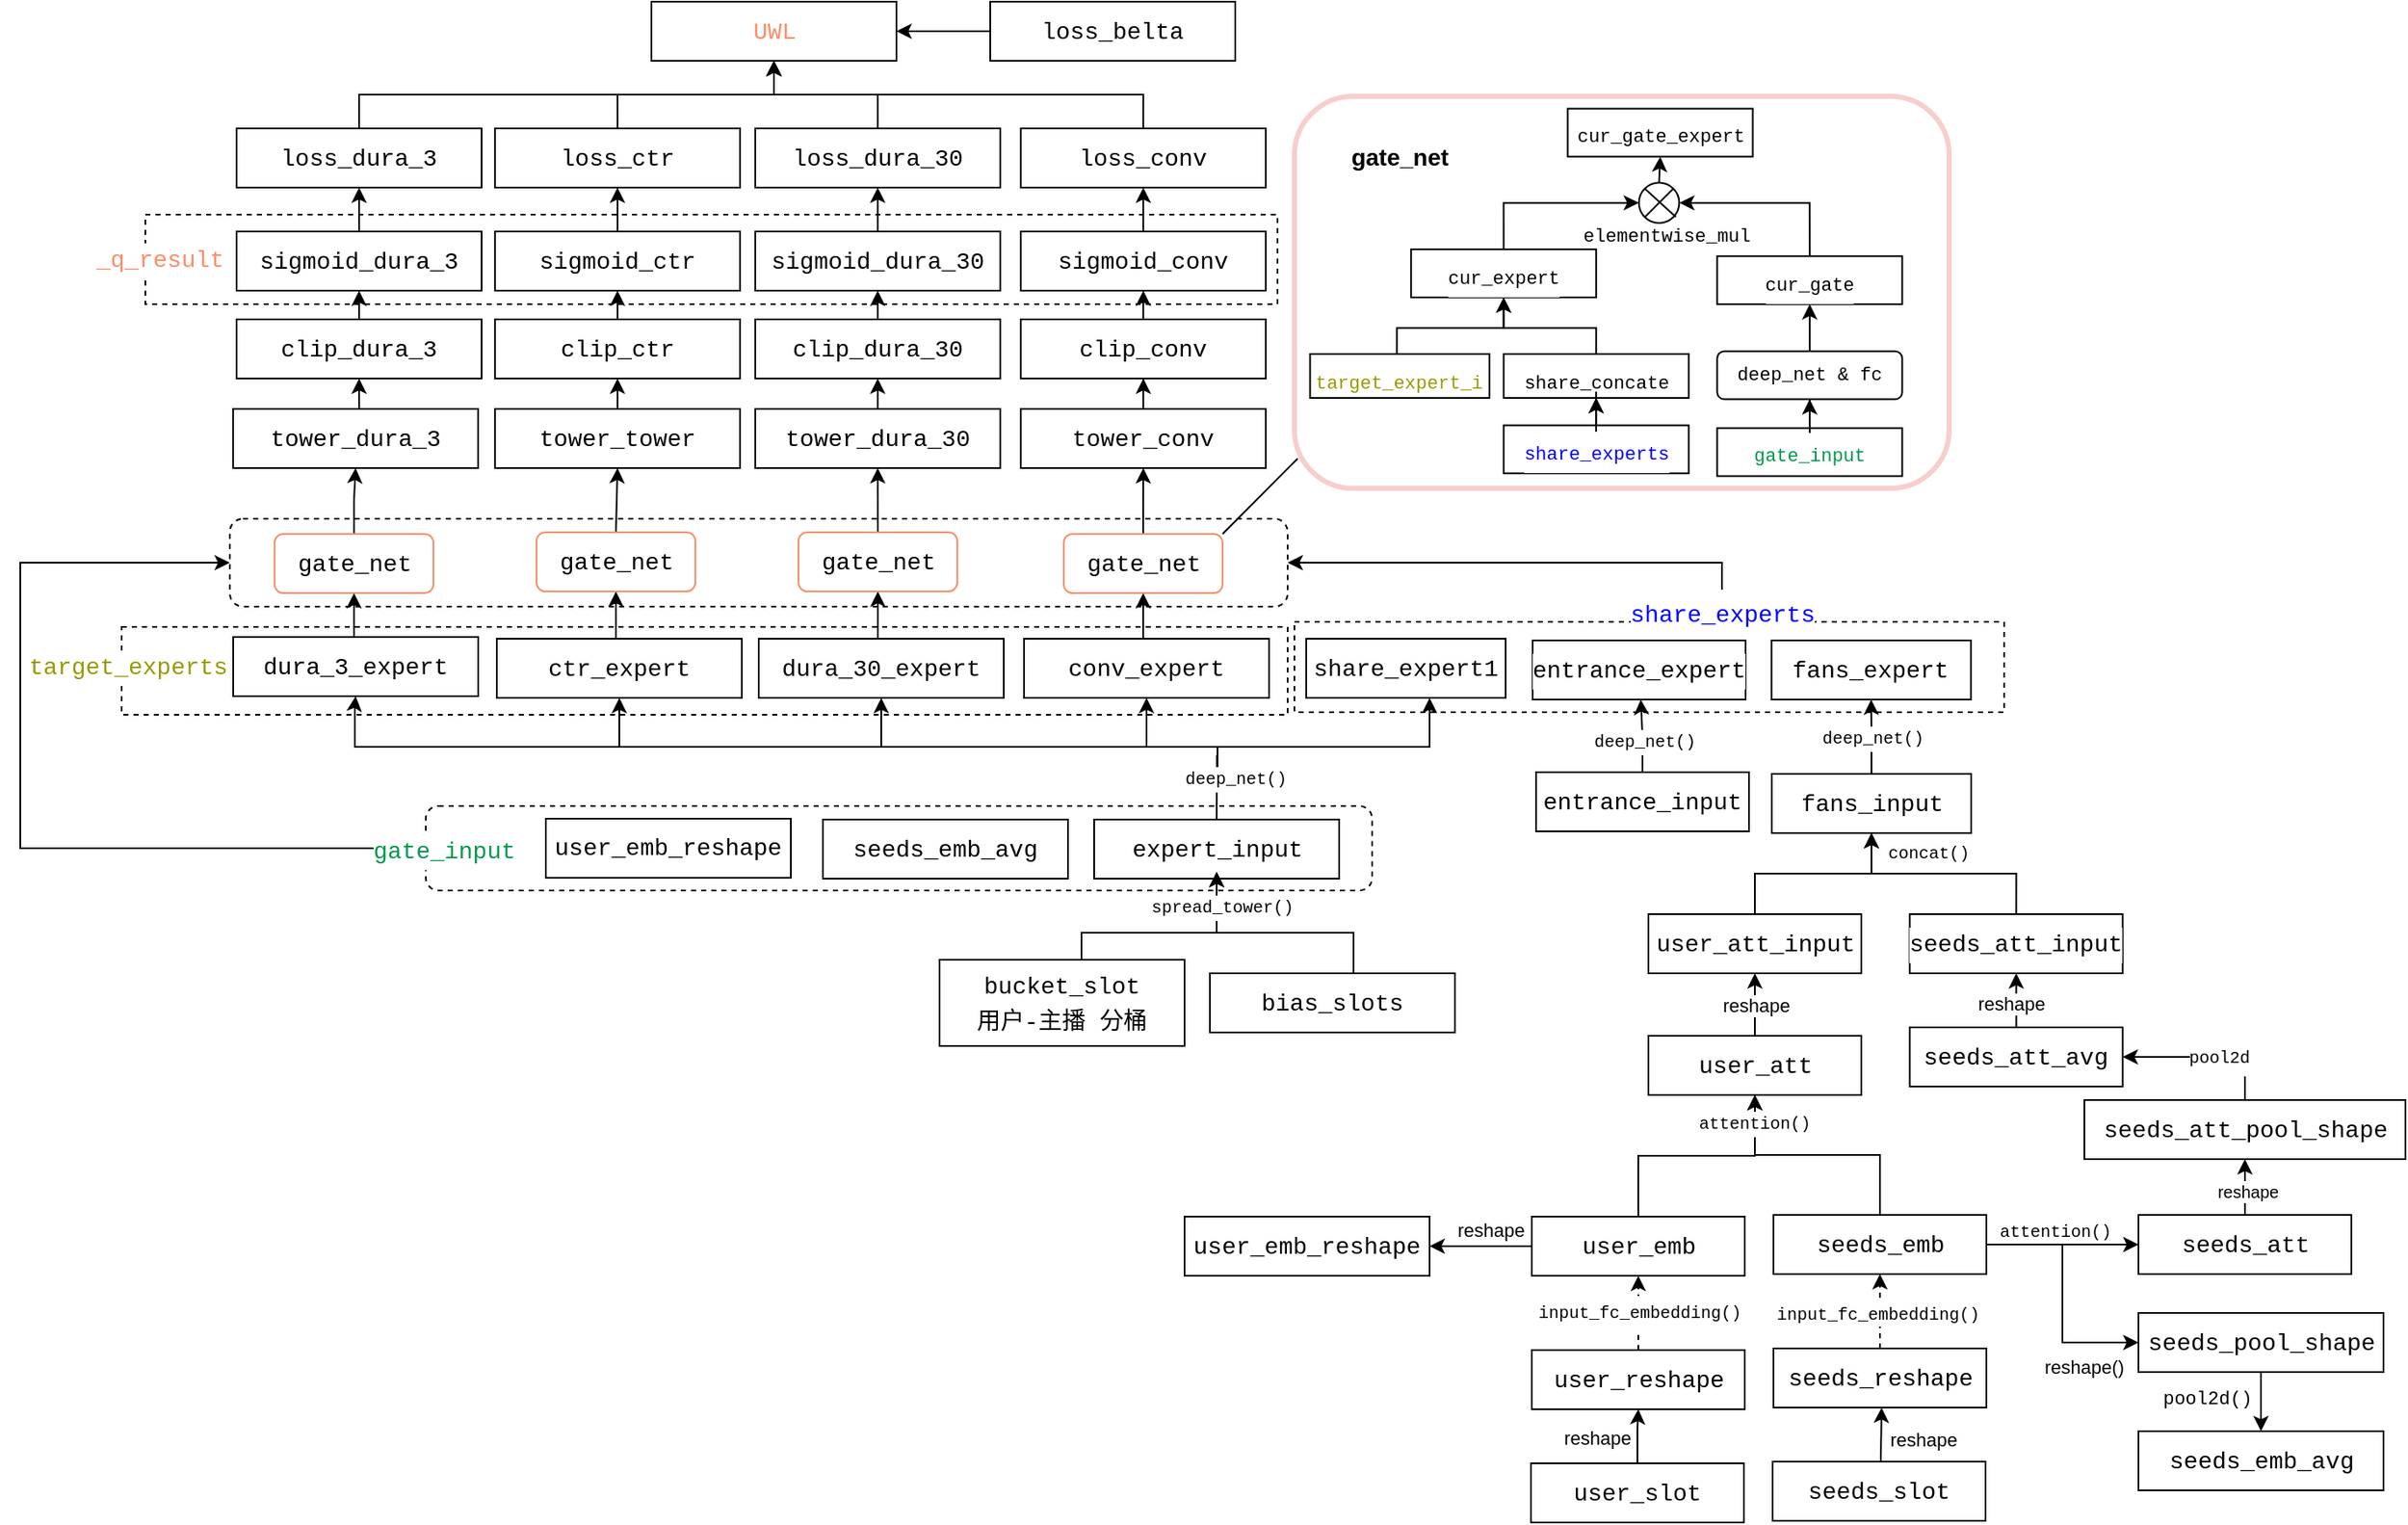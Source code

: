 <mxfile version="24.7.17">
  <diagram name="第 1 页" id="VJUE1RE77h7DHMEBgFPP">
    <mxGraphModel dx="3144" dy="1100" grid="1" gridSize="10" guides="1" tooltips="1" connect="1" arrows="1" fold="1" page="1" pageScale="1" pageWidth="1169" pageHeight="827" math="0" shadow="0">
      <root>
        <mxCell id="0" />
        <mxCell id="1" parent="0" />
        <mxCell id="VHds4E-agZUkcuYPBKTy-1" value="" style="rounded=1;whiteSpace=wrap;html=1;dashed=1;" vertex="1" parent="1">
          <mxGeometry x="-1030" y="320" width="626" height="52" as="geometry" />
        </mxCell>
        <mxCell id="VHds4E-agZUkcuYPBKTy-2" value="" style="rounded=0;whiteSpace=wrap;html=1;dashed=1;" vertex="1" parent="1">
          <mxGeometry x="-1080" y="140" width="670" height="53" as="geometry" />
        </mxCell>
        <mxCell id="VHds4E-agZUkcuYPBKTy-3" style="edgeStyle=orthogonalEdgeStyle;rounded=0;orthogonalLoop=1;jettySize=auto;html=1;entryX=0;entryY=0.5;entryDx=0;entryDy=0;" edge="1" parent="1" source="VHds4E-agZUkcuYPBKTy-4" target="VHds4E-agZUkcuYPBKTy-1">
          <mxGeometry relative="1" as="geometry">
            <Array as="points">
              <mxPoint x="-1154" y="515" />
              <mxPoint x="-1154" y="346" />
            </Array>
          </mxGeometry>
        </mxCell>
        <mxCell id="VHds4E-agZUkcuYPBKTy-4" value="" style="rounded=1;whiteSpace=wrap;html=1;dashed=1;" vertex="1" parent="1">
          <mxGeometry x="-914" y="490" width="560" height="50" as="geometry" />
        </mxCell>
        <mxCell id="VHds4E-agZUkcuYPBKTy-5" value="" style="rounded=0;whiteSpace=wrap;html=1;dashed=1;" vertex="1" parent="1">
          <mxGeometry x="-1094" y="384" width="690" height="52" as="geometry" />
        </mxCell>
        <mxCell id="VHds4E-agZUkcuYPBKTy-6" value="" style="rounded=0;whiteSpace=wrap;html=1;dashed=1;" vertex="1" parent="1">
          <mxGeometry x="-400" y="381" width="420" height="53.5" as="geometry" />
        </mxCell>
        <mxCell id="VHds4E-agZUkcuYPBKTy-7" style="edgeStyle=orthogonalEdgeStyle;shape=connector;rounded=0;orthogonalLoop=1;jettySize=auto;html=1;exitX=0.5;exitY=0;exitDx=0;exitDy=0;strokeColor=default;align=center;verticalAlign=middle;fontFamily=Helvetica;fontSize=11;fontColor=default;labelBackgroundColor=default;endArrow=classic;" edge="1" parent="1" source="VHds4E-agZUkcuYPBKTy-8" target="VHds4E-agZUkcuYPBKTy-14">
          <mxGeometry relative="1" as="geometry" />
        </mxCell>
        <mxCell id="VHds4E-agZUkcuYPBKTy-8" value="&lt;div style=&quot;background-color: rgb(255, 255, 255); font-family: &amp;quot;Fira Code&amp;quot;, Menlo, Monaco, &amp;quot;Courier New&amp;quot;, monospace; font-size: 14px; line-height: 21px; white-space: pre;&quot;&gt;fans_input&lt;/div&gt;" style="rounded=0;whiteSpace=wrap;html=1;" vertex="1" parent="1">
          <mxGeometry x="-117.497" y="471" width="118" height="35" as="geometry" />
        </mxCell>
        <mxCell id="VHds4E-agZUkcuYPBKTy-9" style="edgeStyle=orthogonalEdgeStyle;rounded=0;orthogonalLoop=1;jettySize=auto;html=1;exitX=0.5;exitY=0;exitDx=0;exitDy=0;" edge="1" parent="1" source="VHds4E-agZUkcuYPBKTy-10" target="VHds4E-agZUkcuYPBKTy-8">
          <mxGeometry relative="1" as="geometry" />
        </mxCell>
        <mxCell id="VHds4E-agZUkcuYPBKTy-10" value="&lt;div style=&quot;background-color: rgb(255, 255, 255); font-family: &amp;quot;Fira Code&amp;quot;, Menlo, Monaco, &amp;quot;Courier New&amp;quot;, monospace; font-size: 14px; line-height: 21px; white-space: pre;&quot;&gt;&lt;div style=&quot;line-height: 21px;&quot;&gt;user_att_input&lt;/div&gt;&lt;/div&gt;" style="rounded=0;whiteSpace=wrap;html=1;" vertex="1" parent="1">
          <mxGeometry x="-190.5" y="554" width="126" height="35" as="geometry" />
        </mxCell>
        <mxCell id="VHds4E-agZUkcuYPBKTy-11" style="edgeStyle=orthogonalEdgeStyle;rounded=0;orthogonalLoop=1;jettySize=auto;html=1;exitX=0.5;exitY=0;exitDx=0;exitDy=0;" edge="1" parent="1" source="VHds4E-agZUkcuYPBKTy-13" target="VHds4E-agZUkcuYPBKTy-8">
          <mxGeometry relative="1" as="geometry" />
        </mxCell>
        <mxCell id="VHds4E-agZUkcuYPBKTy-12" value="&lt;div style=&quot;font-family: &amp;quot;Fira Code&amp;quot;, Menlo, Monaco, &amp;quot;Courier New&amp;quot;, monospace; line-height: 21px; white-space-collapse: preserve;&quot;&gt;&lt;font style=&quot;font-size: 10px;&quot;&gt;concat()&lt;/font&gt;&lt;/div&gt;" style="edgeLabel;html=1;align=center;verticalAlign=middle;resizable=0;points=[];fontFamily=Helvetica;fontSize=11;fontColor=default;labelBackgroundColor=default;" vertex="1" connectable="0" parent="VHds4E-agZUkcuYPBKTy-11">
          <mxGeometry x="0.037" y="-2" relative="1" as="geometry">
            <mxPoint x="-7" y="-10" as="offset" />
          </mxGeometry>
        </mxCell>
        <mxCell id="VHds4E-agZUkcuYPBKTy-13" value="&lt;div style=&quot;background-color: rgb(255, 255, 255); font-family: &amp;quot;Fira Code&amp;quot;, Menlo, Monaco, &amp;quot;Courier New&amp;quot;, monospace; font-size: 14px; line-height: 21px; white-space: pre;&quot;&gt;&lt;div style=&quot;line-height: 21px;&quot;&gt;&lt;div style=&quot;line-height: 21px;&quot;&gt;seeds_att_input&lt;/div&gt;&lt;/div&gt;&lt;/div&gt;" style="rounded=0;whiteSpace=wrap;html=1;" vertex="1" parent="1">
          <mxGeometry x="-35.833" y="554" width="126" height="35" as="geometry" />
        </mxCell>
        <mxCell id="VHds4E-agZUkcuYPBKTy-14" value="&lt;div style=&quot;background-color: rgb(255, 255, 255); font-family: &amp;quot;Fira Code&amp;quot;, Menlo, Monaco, &amp;quot;Courier New&amp;quot;, monospace; font-size: 14px; line-height: 21px; white-space: pre;&quot;&gt;&lt;div style=&quot;line-height: 21px;&quot;&gt;fans_expert&lt;/div&gt;&lt;/div&gt;" style="rounded=0;whiteSpace=wrap;html=1;" vertex="1" parent="1">
          <mxGeometry x="-117.667" y="392" width="118" height="35" as="geometry" />
        </mxCell>
        <mxCell id="VHds4E-agZUkcuYPBKTy-15" style="edgeStyle=orthogonalEdgeStyle;shape=connector;rounded=0;orthogonalLoop=1;jettySize=auto;html=1;strokeColor=default;align=center;verticalAlign=middle;fontFamily=Helvetica;fontSize=11;fontColor=default;labelBackgroundColor=default;endArrow=none;exitX=0.5;exitY=0;exitDx=0;exitDy=0;endFill=0;" edge="1" parent="1">
          <mxGeometry relative="1" as="geometry">
            <mxPoint x="-445.821" y="460" as="targetPoint" />
            <mxPoint x="-445.997" y="498" as="sourcePoint" />
          </mxGeometry>
        </mxCell>
        <mxCell id="VHds4E-agZUkcuYPBKTy-16" value="&lt;div style=&quot;background-color: rgb(255, 255, 255); font-family: &amp;quot;Fira Code&amp;quot;, Menlo, Monaco, &amp;quot;Courier New&amp;quot;, monospace; font-size: 14px; line-height: 21px; white-space: pre;&quot;&gt;&lt;div style=&quot;line-height: 21px;&quot;&gt;expert_input&lt;/div&gt;&lt;/div&gt;" style="rounded=0;whiteSpace=wrap;html=1;" vertex="1" parent="1">
          <mxGeometry x="-518.497" y="498" width="145" height="35" as="geometry" />
        </mxCell>
        <mxCell id="VHds4E-agZUkcuYPBKTy-17" style="edgeStyle=orthogonalEdgeStyle;rounded=0;orthogonalLoop=1;jettySize=auto;html=1;exitX=0.5;exitY=0;exitDx=0;exitDy=0;entryX=0.5;entryY=1;entryDx=0;entryDy=0;" edge="1" parent="1" source="VHds4E-agZUkcuYPBKTy-18">
          <mxGeometry relative="1" as="geometry">
            <Array as="points">
              <mxPoint x="-526" y="581" />
              <mxPoint x="-526" y="565" />
              <mxPoint x="-446" y="565" />
            </Array>
            <mxPoint x="-446" y="529" as="targetPoint" />
          </mxGeometry>
        </mxCell>
        <mxCell id="VHds4E-agZUkcuYPBKTy-18" value="&lt;div style=&quot;background-color: rgb(255, 255, 255); font-family: &amp;quot;Fira Code&amp;quot;, Menlo, Monaco, &amp;quot;Courier New&amp;quot;, monospace; font-size: 14px; line-height: 21px; white-space: pre;&quot;&gt;&lt;div style=&quot;line-height: 21px;&quot;&gt;&lt;div style=&quot;line-height: 21px;&quot;&gt;bucket_slot&lt;/div&gt;&lt;div style=&quot;line-height: 21px;&quot;&gt;用户-主播 分桶&lt;/div&gt;&lt;/div&gt;&lt;/div&gt;" style="rounded=0;whiteSpace=wrap;html=1;" vertex="1" parent="1">
          <mxGeometry x="-610" y="581" width="145" height="51" as="geometry" />
        </mxCell>
        <mxCell id="VHds4E-agZUkcuYPBKTy-19" style="edgeStyle=orthogonalEdgeStyle;rounded=0;orthogonalLoop=1;jettySize=auto;html=1;exitX=0.5;exitY=0;exitDx=0;exitDy=0;entryX=0.5;entryY=1;entryDx=0;entryDy=0;" edge="1" parent="1" source="VHds4E-agZUkcuYPBKTy-21">
          <mxGeometry relative="1" as="geometry">
            <Array as="points">
              <mxPoint x="-365" y="589" />
              <mxPoint x="-365" y="565" />
              <mxPoint x="-446" y="565" />
            </Array>
            <mxPoint x="-446" y="529" as="targetPoint" />
          </mxGeometry>
        </mxCell>
        <mxCell id="VHds4E-agZUkcuYPBKTy-20" value="&lt;span style=&quot;font-family: &amp;quot;Fira Code&amp;quot;, Menlo, Monaco, &amp;quot;Courier New&amp;quot;, monospace; white-space-collapse: preserve;&quot;&gt;&lt;font style=&quot;font-size: 10px;&quot;&gt;spread_tower()&lt;/font&gt;&lt;/span&gt;" style="edgeLabel;html=1;align=center;verticalAlign=middle;resizable=0;points=[];fontFamily=Helvetica;fontSize=11;fontColor=default;labelBackgroundColor=default;" vertex="1" connectable="0" parent="VHds4E-agZUkcuYPBKTy-19">
          <mxGeometry x="0.005" relative="1" as="geometry">
            <mxPoint x="-38" y="-15" as="offset" />
          </mxGeometry>
        </mxCell>
        <mxCell id="VHds4E-agZUkcuYPBKTy-21" value="&lt;div style=&quot;background-color: rgb(255, 255, 255); font-family: &amp;quot;Fira Code&amp;quot;, Menlo, Monaco, &amp;quot;Courier New&amp;quot;, monospace; font-size: 14px; line-height: 21px; white-space: pre;&quot;&gt;&lt;div style=&quot;line-height: 21px;&quot;&gt;&lt;div style=&quot;line-height: 21px;&quot;&gt;&lt;div style=&quot;line-height: 21px;&quot;&gt;&lt;div style=&quot;line-height: 21px;&quot;&gt;bias_slots&lt;/div&gt;&lt;/div&gt;&lt;/div&gt;&lt;/div&gt;&lt;/div&gt;" style="rounded=0;whiteSpace=wrap;html=1;" vertex="1" parent="1">
          <mxGeometry x="-450" y="589" width="145" height="35" as="geometry" />
        </mxCell>
        <mxCell id="VHds4E-agZUkcuYPBKTy-22" style="edgeStyle=orthogonalEdgeStyle;rounded=0;orthogonalLoop=1;jettySize=auto;html=1;exitX=0.5;exitY=0;exitDx=0;exitDy=0;" edge="1" parent="1" target="VHds4E-agZUkcuYPBKTy-31">
          <mxGeometry relative="1" as="geometry">
            <Array as="points">
              <mxPoint x="-445" y="455" />
              <mxPoint x="-320" y="455" />
            </Array>
            <mxPoint x="-445.5" y="471" as="sourcePoint" />
          </mxGeometry>
        </mxCell>
        <mxCell id="VHds4E-agZUkcuYPBKTy-23" style="edgeStyle=orthogonalEdgeStyle;rounded=0;orthogonalLoop=1;jettySize=auto;html=1;exitX=0.5;exitY=0;exitDx=0;exitDy=0;entryX=0.5;entryY=1;entryDx=0;entryDy=0;" edge="1" parent="1" target="VHds4E-agZUkcuYPBKTy-35">
          <mxGeometry relative="1" as="geometry">
            <Array as="points">
              <mxPoint x="-445" y="455" />
              <mxPoint x="-487" y="455" />
            </Array>
            <mxPoint x="-445.5" y="471" as="sourcePoint" />
          </mxGeometry>
        </mxCell>
        <mxCell id="VHds4E-agZUkcuYPBKTy-24" style="edgeStyle=orthogonalEdgeStyle;rounded=0;orthogonalLoop=1;jettySize=auto;html=1;exitX=0.5;exitY=0;exitDx=0;exitDy=0;entryX=0.5;entryY=1;entryDx=0;entryDy=0;" edge="1" parent="1" target="VHds4E-agZUkcuYPBKTy-30">
          <mxGeometry relative="1" as="geometry">
            <Array as="points">
              <mxPoint x="-445" y="455" />
              <mxPoint x="-644" y="455" />
            </Array>
            <mxPoint x="-445.5" y="471" as="sourcePoint" />
          </mxGeometry>
        </mxCell>
        <mxCell id="VHds4E-agZUkcuYPBKTy-25" style="edgeStyle=orthogonalEdgeStyle;rounded=0;orthogonalLoop=1;jettySize=auto;html=1;exitX=0.5;exitY=0;exitDx=0;exitDy=0;entryX=0.5;entryY=1;entryDx=0;entryDy=0;" edge="1" parent="1" target="VHds4E-agZUkcuYPBKTy-33">
          <mxGeometry relative="1" as="geometry">
            <Array as="points">
              <mxPoint x="-445" y="455" />
              <mxPoint x="-799" y="455" />
            </Array>
            <mxPoint x="-445.5" y="471" as="sourcePoint" />
          </mxGeometry>
        </mxCell>
        <mxCell id="VHds4E-agZUkcuYPBKTy-26" style="edgeStyle=orthogonalEdgeStyle;rounded=0;orthogonalLoop=1;jettySize=auto;html=1;entryX=0.5;entryY=1;entryDx=0;entryDy=0;exitX=0.5;exitY=0;exitDx=0;exitDy=0;endArrow=classic;endFill=1;" edge="1" parent="1" target="VHds4E-agZUkcuYPBKTy-28">
          <mxGeometry relative="1" as="geometry">
            <mxPoint x="-445.5" y="471" as="sourcePoint" />
            <mxPoint x="-954.497" y="426" as="targetPoint" />
            <Array as="points">
              <mxPoint x="-445" y="455" />
              <mxPoint x="-956" y="455" />
              <mxPoint x="-956" y="430" />
              <mxPoint x="-955" y="430" />
            </Array>
          </mxGeometry>
        </mxCell>
        <mxCell id="VHds4E-agZUkcuYPBKTy-27" style="edgeStyle=orthogonalEdgeStyle;rounded=0;orthogonalLoop=1;jettySize=auto;html=1;exitX=0.5;exitY=0;exitDx=0;exitDy=0;entryX=0.5;entryY=1;entryDx=0;entryDy=0;" edge="1" parent="1" source="VHds4E-agZUkcuYPBKTy-28" target="VHds4E-agZUkcuYPBKTy-83">
          <mxGeometry relative="1" as="geometry" />
        </mxCell>
        <mxCell id="VHds4E-agZUkcuYPBKTy-28" value="&lt;div style=&quot;background-color: rgb(255, 255, 255); font-family: &amp;quot;Fira Code&amp;quot;, Menlo, Monaco, &amp;quot;Courier New&amp;quot;, monospace; font-size: 14px; line-height: 21px; white-space: pre;&quot;&gt;&lt;div style=&quot;line-height: 21px;&quot;&gt;&lt;div style=&quot;line-height: 21px;&quot;&gt;&lt;div style=&quot;line-height: 21px;&quot;&gt;dura_3_expert&lt;/div&gt;&lt;/div&gt;&lt;/div&gt;&lt;/div&gt;" style="rounded=0;whiteSpace=wrap;html=1;" vertex="1" parent="1">
          <mxGeometry x="-1027.997" y="390" width="145" height="35" as="geometry" />
        </mxCell>
        <mxCell id="VHds4E-agZUkcuYPBKTy-29" style="edgeStyle=orthogonalEdgeStyle;rounded=0;orthogonalLoop=1;jettySize=auto;html=1;exitX=0.5;exitY=0;exitDx=0;exitDy=0;entryX=0.5;entryY=1;entryDx=0;entryDy=0;" edge="1" parent="1" source="VHds4E-agZUkcuYPBKTy-30" target="VHds4E-agZUkcuYPBKTy-87">
          <mxGeometry relative="1" as="geometry" />
        </mxCell>
        <mxCell id="VHds4E-agZUkcuYPBKTy-30" value="&lt;div style=&quot;background-color: rgb(255, 255, 255); font-family: &amp;quot;Fira Code&amp;quot;, Menlo, Monaco, &amp;quot;Courier New&amp;quot;, monospace; font-size: 14px; line-height: 21px; white-space: pre;&quot;&gt;&lt;div style=&quot;line-height: 21px;&quot;&gt;&lt;div style=&quot;line-height: 21px;&quot;&gt;&lt;div style=&quot;line-height: 21px;&quot;&gt;dura_30_expert&lt;/div&gt;&lt;/div&gt;&lt;/div&gt;&lt;/div&gt;" style="rounded=0;whiteSpace=wrap;html=1;" vertex="1" parent="1">
          <mxGeometry x="-716.997" y="391" width="145" height="35" as="geometry" />
        </mxCell>
        <mxCell id="VHds4E-agZUkcuYPBKTy-31" value="&lt;div style=&quot;background-color: rgb(255, 255, 255); font-family: &amp;quot;Fira Code&amp;quot;, Menlo, Monaco, &amp;quot;Courier New&amp;quot;, monospace; font-size: 14px; line-height: 21px; white-space: pre;&quot;&gt;&lt;div style=&quot;line-height: 21px;&quot;&gt;&lt;div style=&quot;line-height: 21px;&quot;&gt;share_expert1&lt;/div&gt;&lt;/div&gt;&lt;/div&gt;" style="rounded=0;whiteSpace=wrap;html=1;" vertex="1" parent="1">
          <mxGeometry x="-392.997" y="391" width="118" height="35" as="geometry" />
        </mxCell>
        <mxCell id="VHds4E-agZUkcuYPBKTy-32" style="edgeStyle=orthogonalEdgeStyle;rounded=0;orthogonalLoop=1;jettySize=auto;html=1;exitX=0.5;exitY=0;exitDx=0;exitDy=0;entryX=0.5;entryY=1;entryDx=0;entryDy=0;" edge="1" parent="1" source="VHds4E-agZUkcuYPBKTy-33" target="VHds4E-agZUkcuYPBKTy-85">
          <mxGeometry relative="1" as="geometry" />
        </mxCell>
        <mxCell id="VHds4E-agZUkcuYPBKTy-33" value="&lt;div style=&quot;background-color: rgb(255, 255, 255); font-family: &amp;quot;Fira Code&amp;quot;, Menlo, Monaco, &amp;quot;Courier New&amp;quot;, monospace; font-size: 14px; line-height: 21px; white-space: pre;&quot;&gt;&lt;div style=&quot;line-height: 21px;&quot;&gt;&lt;div style=&quot;line-height: 21px;&quot;&gt;&lt;div style=&quot;line-height: 21px;&quot;&gt;&lt;div style=&quot;line-height: 21px;&quot;&gt;ctr_expert&lt;br&gt;&lt;/div&gt;&lt;/div&gt;&lt;/div&gt;&lt;/div&gt;&lt;/div&gt;" style="rounded=0;whiteSpace=wrap;html=1;" vertex="1" parent="1">
          <mxGeometry x="-871.997" y="391" width="145" height="35" as="geometry" />
        </mxCell>
        <mxCell id="VHds4E-agZUkcuYPBKTy-34" style="edgeStyle=orthogonalEdgeStyle;rounded=0;orthogonalLoop=1;jettySize=auto;html=1;exitX=0.5;exitY=0;exitDx=0;exitDy=0;entryX=0.5;entryY=1;entryDx=0;entryDy=0;" edge="1" parent="1" source="VHds4E-agZUkcuYPBKTy-35" target="VHds4E-agZUkcuYPBKTy-89">
          <mxGeometry relative="1" as="geometry" />
        </mxCell>
        <mxCell id="VHds4E-agZUkcuYPBKTy-35" value="&lt;div style=&quot;background-color: rgb(255, 255, 255); font-family: &amp;quot;Fira Code&amp;quot;, Menlo, Monaco, &amp;quot;Courier New&amp;quot;, monospace; font-size: 14px; line-height: 21px; white-space: pre;&quot;&gt;&lt;div style=&quot;line-height: 21px;&quot;&gt;&lt;div style=&quot;line-height: 21px;&quot;&gt;&lt;div style=&quot;line-height: 21px;&quot;&gt;&lt;div style=&quot;line-height: 21px;&quot;&gt;&lt;div style=&quot;line-height: 21px;&quot;&gt;conv_expert&lt;/div&gt;&lt;/div&gt;&lt;/div&gt;&lt;/div&gt;&lt;/div&gt;&lt;/div&gt;" style="rounded=0;whiteSpace=wrap;html=1;" vertex="1" parent="1">
          <mxGeometry x="-559.997" y="391" width="145" height="35" as="geometry" />
        </mxCell>
        <mxCell id="VHds4E-agZUkcuYPBKTy-36" value="&lt;div style=&quot;background-color: rgb(255, 255, 255); font-family: &amp;quot;Fira Code&amp;quot;, Menlo, Monaco, &amp;quot;Courier New&amp;quot;, monospace; font-size: 14px; line-height: 21px; white-space: pre;&quot;&gt;&lt;div style=&quot;line-height: 21px;&quot;&gt;&lt;div style=&quot;line-height: 21px;&quot;&gt;entrance_expert&lt;/div&gt;&lt;/div&gt;&lt;/div&gt;" style="rounded=0;whiteSpace=wrap;html=1;" vertex="1" parent="1">
          <mxGeometry x="-258.997" y="392" width="126" height="35" as="geometry" />
        </mxCell>
        <mxCell id="VHds4E-agZUkcuYPBKTy-37" style="edgeStyle=orthogonalEdgeStyle;rounded=0;orthogonalLoop=1;jettySize=auto;html=1;exitX=0.5;exitY=0;exitDx=0;exitDy=0;entryX=0.5;entryY=1;entryDx=0;entryDy=0;" edge="1" parent="1" source="VHds4E-agZUkcuYPBKTy-39">
          <mxGeometry relative="1" as="geometry">
            <mxPoint x="-195" y="427" as="targetPoint" />
          </mxGeometry>
        </mxCell>
        <mxCell id="VHds4E-agZUkcuYPBKTy-38" value="&lt;span style=&quot;font-family: &amp;quot;Fira Code&amp;quot;, Menlo, Monaco, &amp;quot;Courier New&amp;quot;, monospace; white-space-collapse: preserve;&quot;&gt;&lt;font style=&quot;font-size: 10px;&quot;&gt;deep_net()&lt;/font&gt;&lt;/span&gt;" style="edgeLabel;html=1;align=center;verticalAlign=middle;resizable=0;points=[];fontFamily=Helvetica;fontSize=11;fontColor=default;labelBackgroundColor=default;" vertex="1" connectable="0" parent="VHds4E-agZUkcuYPBKTy-37">
          <mxGeometry x="0.128" y="-1" relative="1" as="geometry">
            <mxPoint y="6" as="offset" />
          </mxGeometry>
        </mxCell>
        <mxCell id="VHds4E-agZUkcuYPBKTy-39" value="&lt;div style=&quot;background-color: rgb(255, 255, 255); font-family: &amp;quot;Fira Code&amp;quot;, Menlo, Monaco, &amp;quot;Courier New&amp;quot;, monospace; font-size: 14px; line-height: 21px; white-space: pre;&quot;&gt;&lt;div style=&quot;line-height: 21px;&quot;&gt;entrance_input&lt;/div&gt;&lt;/div&gt;" style="rounded=0;whiteSpace=wrap;html=1;" vertex="1" parent="1">
          <mxGeometry x="-256.997" y="470" width="126" height="35" as="geometry" />
        </mxCell>
        <mxCell id="VHds4E-agZUkcuYPBKTy-40" style="edgeStyle=orthogonalEdgeStyle;rounded=0;orthogonalLoop=1;jettySize=auto;html=1;entryX=1;entryY=0.5;entryDx=0;entryDy=0;" edge="1" parent="1" source="VHds4E-agZUkcuYPBKTy-41" target="VHds4E-agZUkcuYPBKTy-1">
          <mxGeometry relative="1" as="geometry">
            <Array as="points">
              <mxPoint x="-147" y="346" />
            </Array>
          </mxGeometry>
        </mxCell>
        <mxCell id="VHds4E-agZUkcuYPBKTy-41" value="&lt;div style=&quot;background-color: rgb(255, 255, 255); font-family: &amp;quot;Fira Code&amp;quot;, Menlo, Monaco, &amp;quot;Courier New&amp;quot;, monospace; font-size: 14px; line-height: 21px; white-space-collapse: preserve;&quot;&gt;share_experts&lt;/div&gt;" style="text;html=1;align=center;verticalAlign=middle;resizable=0;points=[];autosize=1;strokeColor=none;fillColor=none;fontColor=#0000FF;" vertex="1" parent="1">
          <mxGeometry x="-212.0" y="362" width="130" height="30" as="geometry" />
        </mxCell>
        <mxCell id="VHds4E-agZUkcuYPBKTy-42" value="&lt;div style=&quot;background-color: rgb(255, 255, 255); font-family: &amp;quot;Fira Code&amp;quot;, Menlo, Monaco, &amp;quot;Courier New&amp;quot;, monospace; font-weight: normal; font-size: 14px; line-height: 21px; white-space: pre;&quot;&gt;&lt;div style=&quot;&quot;&gt;&lt;font color=&quot;#999900&quot;&gt;target_experts&lt;/font&gt;&lt;/div&gt;&lt;/div&gt;" style="text;whiteSpace=wrap;html=1;align=center;" vertex="1" parent="1">
          <mxGeometry x="-1165.5" y="391" width="150" height="40" as="geometry" />
        </mxCell>
        <mxCell id="VHds4E-agZUkcuYPBKTy-43" value="&lt;div style=&quot;background-color: rgb(255, 255, 255); font-family: &amp;quot;Fira Code&amp;quot;, Menlo, Monaco, &amp;quot;Courier New&amp;quot;, monospace; font-size: 14px; line-height: 21px; white-space: pre;&quot;&gt;&lt;div style=&quot;line-height: 21px;&quot;&gt;&lt;div style=&quot;line-height: 21px;&quot;&gt;&lt;div style=&quot;line-height: 21px;&quot;&gt;user_emb_reshape&lt;/div&gt;&lt;/div&gt;&lt;/div&gt;&lt;/div&gt;" style="rounded=0;whiteSpace=wrap;html=1;" vertex="1" parent="1">
          <mxGeometry x="-465" y="733" width="145" height="35" as="geometry" />
        </mxCell>
        <mxCell id="VHds4E-agZUkcuYPBKTy-44" value="&lt;div style=&quot;background-color: rgb(255, 255, 255); font-family: &amp;quot;Fira Code&amp;quot;, Menlo, Monaco, &amp;quot;Courier New&amp;quot;, monospace; font-size: 14px; line-height: 21px; white-space: pre;&quot;&gt;&lt;div style=&quot;line-height: 21px;&quot;&gt;&lt;div style=&quot;line-height: 21px;&quot;&gt;&lt;div style=&quot;line-height: 21px;&quot;&gt;&lt;div style=&quot;line-height: 21px;&quot;&gt;seeds_emb_avg&lt;/div&gt;&lt;/div&gt;&lt;/div&gt;&lt;/div&gt;&lt;/div&gt;" style="rounded=0;whiteSpace=wrap;html=1;" vertex="1" parent="1">
          <mxGeometry x="-679" y="498" width="145" height="35" as="geometry" />
        </mxCell>
        <mxCell id="VHds4E-agZUkcuYPBKTy-45" value="&lt;div style=&quot;background-color: rgb(255, 255, 255); font-family: &amp;quot;Fira Code&amp;quot;, Menlo, Monaco, &amp;quot;Courier New&amp;quot;, monospace; font-weight: normal; font-size: 14px; line-height: 21px; white-space: pre;&quot;&gt;&lt;div style=&quot;&quot;&gt;&lt;font color=&quot;#00994d&quot;&gt;gate_input&lt;/font&gt;&lt;/div&gt;&lt;/div&gt;" style="text;whiteSpace=wrap;html=1;align=center;" vertex="1" parent="1">
          <mxGeometry x="-963" y="500" width="120" height="40" as="geometry" />
        </mxCell>
        <mxCell id="VHds4E-agZUkcuYPBKTy-46" style="edgeStyle=orthogonalEdgeStyle;rounded=0;orthogonalLoop=1;jettySize=auto;html=1;exitX=0.5;exitY=0;exitDx=0;exitDy=0;entryX=0.5;entryY=1;entryDx=0;entryDy=0;" edge="1" parent="1" source="VHds4E-agZUkcuYPBKTy-47" target="VHds4E-agZUkcuYPBKTy-55">
          <mxGeometry relative="1" as="geometry" />
        </mxCell>
        <mxCell id="VHds4E-agZUkcuYPBKTy-47" value="&lt;div style=&quot;background-color: rgb(255, 255, 255); font-family: &amp;quot;Fira Code&amp;quot;, Menlo, Monaco, &amp;quot;Courier New&amp;quot;, monospace; font-size: 14px; line-height: 21px; white-space: pre;&quot;&gt;&lt;div style=&quot;line-height: 21px;&quot;&gt;&lt;div style=&quot;line-height: 21px;&quot;&gt;&lt;div style=&quot;line-height: 21px;&quot;&gt;&lt;div style=&quot;line-height: 21px;&quot;&gt;tower_dura_3&lt;/div&gt;&lt;/div&gt;&lt;/div&gt;&lt;/div&gt;&lt;/div&gt;" style="rounded=0;whiteSpace=wrap;html=1;" vertex="1" parent="1">
          <mxGeometry x="-1028.077" y="255" width="145" height="35" as="geometry" />
        </mxCell>
        <mxCell id="VHds4E-agZUkcuYPBKTy-48" style="edgeStyle=orthogonalEdgeStyle;rounded=0;orthogonalLoop=1;jettySize=auto;html=1;exitX=0.5;exitY=0;exitDx=0;exitDy=0;entryX=0.5;entryY=1;entryDx=0;entryDy=0;" edge="1" parent="1" source="VHds4E-agZUkcuYPBKTy-49" target="VHds4E-agZUkcuYPBKTy-57">
          <mxGeometry relative="1" as="geometry" />
        </mxCell>
        <mxCell id="VHds4E-agZUkcuYPBKTy-49" value="&lt;div style=&quot;background-color: rgb(255, 255, 255); font-family: &amp;quot;Fira Code&amp;quot;, Menlo, Monaco, &amp;quot;Courier New&amp;quot;, monospace; font-size: 14px; line-height: 21px; white-space: pre;&quot;&gt;&lt;div style=&quot;line-height: 21px;&quot;&gt;&lt;div style=&quot;line-height: 21px;&quot;&gt;&lt;div style=&quot;line-height: 21px;&quot;&gt;&lt;div style=&quot;line-height: 21px;&quot;&gt;&lt;div style=&quot;line-height: 21px;&quot;&gt;tower_tower&lt;/div&gt;&lt;/div&gt;&lt;/div&gt;&lt;/div&gt;&lt;/div&gt;&lt;/div&gt;" style="rounded=0;whiteSpace=wrap;html=1;" vertex="1" parent="1">
          <mxGeometry x="-873.08" y="255" width="145" height="35" as="geometry" />
        </mxCell>
        <mxCell id="VHds4E-agZUkcuYPBKTy-50" style="edgeStyle=orthogonalEdgeStyle;rounded=0;orthogonalLoop=1;jettySize=auto;html=1;exitX=0.5;exitY=0;exitDx=0;exitDy=0;entryX=0.5;entryY=1;entryDx=0;entryDy=0;" edge="1" parent="1" source="VHds4E-agZUkcuYPBKTy-51" target="VHds4E-agZUkcuYPBKTy-59">
          <mxGeometry relative="1" as="geometry" />
        </mxCell>
        <mxCell id="VHds4E-agZUkcuYPBKTy-51" value="&lt;div style=&quot;background-color: rgb(255, 255, 255); font-family: &amp;quot;Fira Code&amp;quot;, Menlo, Monaco, &amp;quot;Courier New&amp;quot;, monospace; font-size: 14px; line-height: 21px; white-space: pre;&quot;&gt;&lt;div style=&quot;line-height: 21px;&quot;&gt;&lt;div style=&quot;line-height: 21px;&quot;&gt;&lt;div style=&quot;line-height: 21px;&quot;&gt;&lt;div style=&quot;line-height: 21px;&quot;&gt;&lt;div style=&quot;line-height: 21px;&quot;&gt;&lt;div style=&quot;line-height: 21px;&quot;&gt;tower_dura_30&lt;/div&gt;&lt;/div&gt;&lt;/div&gt;&lt;/div&gt;&lt;/div&gt;&lt;/div&gt;&lt;/div&gt;" style="rounded=0;whiteSpace=wrap;html=1;" vertex="1" parent="1">
          <mxGeometry x="-719.08" y="255" width="145" height="35" as="geometry" />
        </mxCell>
        <mxCell id="VHds4E-agZUkcuYPBKTy-52" style="edgeStyle=orthogonalEdgeStyle;rounded=0;orthogonalLoop=1;jettySize=auto;html=1;exitX=0.5;exitY=0;exitDx=0;exitDy=0;" edge="1" parent="1" source="VHds4E-agZUkcuYPBKTy-53" target="VHds4E-agZUkcuYPBKTy-61">
          <mxGeometry relative="1" as="geometry" />
        </mxCell>
        <mxCell id="VHds4E-agZUkcuYPBKTy-53" value="&lt;div style=&quot;background-color: rgb(255, 255, 255); font-family: &amp;quot;Fira Code&amp;quot;, Menlo, Monaco, &amp;quot;Courier New&amp;quot;, monospace; font-size: 14px; line-height: 21px; white-space: pre;&quot;&gt;&lt;div style=&quot;line-height: 21px;&quot;&gt;&lt;div style=&quot;line-height: 21px;&quot;&gt;&lt;div style=&quot;line-height: 21px;&quot;&gt;&lt;div style=&quot;line-height: 21px;&quot;&gt;&lt;div style=&quot;line-height: 21px;&quot;&gt;&lt;div style=&quot;line-height: 21px;&quot;&gt;&lt;div style=&quot;line-height: 21px;&quot;&gt;tower_conv&lt;/div&gt;&lt;/div&gt;&lt;/div&gt;&lt;/div&gt;&lt;/div&gt;&lt;/div&gt;&lt;/div&gt;&lt;/div&gt;" style="rounded=0;whiteSpace=wrap;html=1;" vertex="1" parent="1">
          <mxGeometry x="-561.917" y="255" width="145" height="35" as="geometry" />
        </mxCell>
        <mxCell id="VHds4E-agZUkcuYPBKTy-54" style="edgeStyle=orthogonalEdgeStyle;rounded=0;orthogonalLoop=1;jettySize=auto;html=1;exitX=0.5;exitY=0;exitDx=0;exitDy=0;entryX=0.5;entryY=1;entryDx=0;entryDy=0;" edge="1" parent="1" source="VHds4E-agZUkcuYPBKTy-55" target="VHds4E-agZUkcuYPBKTy-63">
          <mxGeometry relative="1" as="geometry" />
        </mxCell>
        <mxCell id="VHds4E-agZUkcuYPBKTy-55" value="&lt;div style=&quot;background-color: rgb(255, 255, 255); font-family: &amp;quot;Fira Code&amp;quot;, Menlo, Monaco, &amp;quot;Courier New&amp;quot;, monospace; font-size: 14px; line-height: 21px; white-space: pre;&quot;&gt;&lt;div style=&quot;line-height: 21px;&quot;&gt;&lt;div style=&quot;line-height: 21px;&quot;&gt;&lt;div style=&quot;line-height: 21px;&quot;&gt;&lt;div style=&quot;line-height: 21px;&quot;&gt;&lt;div style=&quot;line-height: 21px;&quot;&gt;&lt;div style=&quot;line-height: 21px;&quot;&gt;clip_dura_3&lt;/div&gt;&lt;/div&gt;&lt;/div&gt;&lt;/div&gt;&lt;/div&gt;&lt;/div&gt;&lt;/div&gt;" style="rounded=0;whiteSpace=wrap;html=1;" vertex="1" parent="1">
          <mxGeometry x="-1025.997" y="202" width="145" height="35" as="geometry" />
        </mxCell>
        <mxCell id="VHds4E-agZUkcuYPBKTy-56" style="edgeStyle=orthogonalEdgeStyle;rounded=0;orthogonalLoop=1;jettySize=auto;html=1;exitX=0.5;exitY=0;exitDx=0;exitDy=0;entryX=0.5;entryY=1;entryDx=0;entryDy=0;" edge="1" parent="1" source="VHds4E-agZUkcuYPBKTy-57" target="VHds4E-agZUkcuYPBKTy-65">
          <mxGeometry relative="1" as="geometry" />
        </mxCell>
        <mxCell id="VHds4E-agZUkcuYPBKTy-57" value="&lt;div style=&quot;background-color: rgb(255, 255, 255); font-family: &amp;quot;Fira Code&amp;quot;, Menlo, Monaco, &amp;quot;Courier New&amp;quot;, monospace; font-size: 14px; line-height: 21px; white-space: pre;&quot;&gt;&lt;div style=&quot;line-height: 21px;&quot;&gt;&lt;div style=&quot;line-height: 21px;&quot;&gt;&lt;div style=&quot;line-height: 21px;&quot;&gt;&lt;div style=&quot;line-height: 21px;&quot;&gt;&lt;div style=&quot;line-height: 21px;&quot;&gt;&lt;div style=&quot;line-height: 21px;&quot;&gt;clip_ctr&lt;/div&gt;&lt;/div&gt;&lt;/div&gt;&lt;/div&gt;&lt;/div&gt;&lt;/div&gt;&lt;/div&gt;" style="rounded=0;whiteSpace=wrap;html=1;" vertex="1" parent="1">
          <mxGeometry x="-873.08" y="202" width="145" height="35" as="geometry" />
        </mxCell>
        <mxCell id="VHds4E-agZUkcuYPBKTy-58" style="edgeStyle=orthogonalEdgeStyle;rounded=0;orthogonalLoop=1;jettySize=auto;html=1;exitX=0.5;exitY=0;exitDx=0;exitDy=0;entryX=0.5;entryY=1;entryDx=0;entryDy=0;" edge="1" parent="1" source="VHds4E-agZUkcuYPBKTy-59" target="VHds4E-agZUkcuYPBKTy-67">
          <mxGeometry relative="1" as="geometry" />
        </mxCell>
        <mxCell id="VHds4E-agZUkcuYPBKTy-59" value="&lt;div style=&quot;background-color: rgb(255, 255, 255); font-family: &amp;quot;Fira Code&amp;quot;, Menlo, Monaco, &amp;quot;Courier New&amp;quot;, monospace; font-size: 14px; line-height: 21px; white-space: pre;&quot;&gt;&lt;div style=&quot;line-height: 21px;&quot;&gt;&lt;div style=&quot;line-height: 21px;&quot;&gt;&lt;div style=&quot;line-height: 21px;&quot;&gt;&lt;div style=&quot;line-height: 21px;&quot;&gt;&lt;div style=&quot;line-height: 21px;&quot;&gt;&lt;div style=&quot;line-height: 21px;&quot;&gt;&lt;div style=&quot;line-height: 21px;&quot;&gt;clip_dura_30&lt;/div&gt;&lt;/div&gt;&lt;/div&gt;&lt;/div&gt;&lt;/div&gt;&lt;/div&gt;&lt;/div&gt;&lt;/div&gt;" style="rounded=0;whiteSpace=wrap;html=1;" vertex="1" parent="1">
          <mxGeometry x="-719.08" y="202" width="145" height="35" as="geometry" />
        </mxCell>
        <mxCell id="VHds4E-agZUkcuYPBKTy-60" style="edgeStyle=orthogonalEdgeStyle;rounded=0;orthogonalLoop=1;jettySize=auto;html=1;exitX=0.5;exitY=0;exitDx=0;exitDy=0;entryX=0.5;entryY=1;entryDx=0;entryDy=0;" edge="1" parent="1" source="VHds4E-agZUkcuYPBKTy-61" target="VHds4E-agZUkcuYPBKTy-69">
          <mxGeometry relative="1" as="geometry" />
        </mxCell>
        <mxCell id="VHds4E-agZUkcuYPBKTy-61" value="&lt;div style=&quot;background-color: rgb(255, 255, 255); font-family: &amp;quot;Fira Code&amp;quot;, Menlo, Monaco, &amp;quot;Courier New&amp;quot;, monospace; font-size: 14px; line-height: 21px; white-space: pre;&quot;&gt;&lt;div style=&quot;line-height: 21px;&quot;&gt;&lt;div style=&quot;line-height: 21px;&quot;&gt;&lt;div style=&quot;line-height: 21px;&quot;&gt;&lt;div style=&quot;line-height: 21px;&quot;&gt;&lt;div style=&quot;line-height: 21px;&quot;&gt;&lt;div style=&quot;line-height: 21px;&quot;&gt;&lt;div style=&quot;line-height: 21px;&quot;&gt;clip_conv&lt;/div&gt;&lt;/div&gt;&lt;/div&gt;&lt;/div&gt;&lt;/div&gt;&lt;/div&gt;&lt;/div&gt;&lt;/div&gt;" style="rounded=0;whiteSpace=wrap;html=1;" vertex="1" parent="1">
          <mxGeometry x="-561.92" y="202" width="145" height="35" as="geometry" />
        </mxCell>
        <mxCell id="VHds4E-agZUkcuYPBKTy-62" style="edgeStyle=orthogonalEdgeStyle;rounded=0;orthogonalLoop=1;jettySize=auto;html=1;exitX=0.5;exitY=0;exitDx=0;exitDy=0;entryX=0.5;entryY=1;entryDx=0;entryDy=0;" edge="1" parent="1" source="VHds4E-agZUkcuYPBKTy-63" target="VHds4E-agZUkcuYPBKTy-71">
          <mxGeometry relative="1" as="geometry">
            <mxPoint x="-950.497" y="89" as="sourcePoint" />
          </mxGeometry>
        </mxCell>
        <mxCell id="VHds4E-agZUkcuYPBKTy-63" value="&lt;div style=&quot;background-color: rgb(255, 255, 255); font-family: &amp;quot;Fira Code&amp;quot;, Menlo, Monaco, &amp;quot;Courier New&amp;quot;, monospace; font-size: 14px; line-height: 21px; white-space: pre;&quot;&gt;&lt;div style=&quot;line-height: 21px;&quot;&gt;&lt;div style=&quot;line-height: 21px;&quot;&gt;&lt;div style=&quot;line-height: 21px;&quot;&gt;&lt;div style=&quot;line-height: 21px;&quot;&gt;&lt;div style=&quot;line-height: 21px;&quot;&gt;&lt;div style=&quot;line-height: 21px;&quot;&gt;&lt;div style=&quot;line-height: 21px;&quot;&gt;sigmoid_dura_3&lt;/div&gt;&lt;/div&gt;&lt;/div&gt;&lt;/div&gt;&lt;/div&gt;&lt;/div&gt;&lt;/div&gt;&lt;/div&gt;" style="rounded=0;whiteSpace=wrap;html=1;" vertex="1" parent="1">
          <mxGeometry x="-1025.997" y="150" width="145" height="35" as="geometry" />
        </mxCell>
        <mxCell id="VHds4E-agZUkcuYPBKTy-64" style="edgeStyle=orthogonalEdgeStyle;rounded=0;orthogonalLoop=1;jettySize=auto;html=1;exitX=0.5;exitY=0;exitDx=0;exitDy=0;entryX=0.5;entryY=1;entryDx=0;entryDy=0;" edge="1" parent="1" source="VHds4E-agZUkcuYPBKTy-65" target="VHds4E-agZUkcuYPBKTy-73">
          <mxGeometry relative="1" as="geometry">
            <mxPoint x="-797.58" y="129" as="sourcePoint" />
          </mxGeometry>
        </mxCell>
        <mxCell id="VHds4E-agZUkcuYPBKTy-65" value="&lt;div style=&quot;background-color: rgb(255, 255, 255); font-family: &amp;quot;Fira Code&amp;quot;, Menlo, Monaco, &amp;quot;Courier New&amp;quot;, monospace; font-size: 14px; line-height: 21px; white-space: pre;&quot;&gt;&lt;div style=&quot;line-height: 21px;&quot;&gt;&lt;div style=&quot;line-height: 21px;&quot;&gt;&lt;div style=&quot;line-height: 21px;&quot;&gt;&lt;div style=&quot;line-height: 21px;&quot;&gt;&lt;div style=&quot;line-height: 21px;&quot;&gt;&lt;div style=&quot;line-height: 21px;&quot;&gt;&lt;div style=&quot;line-height: 21px;&quot;&gt;sigmoid_ctr&lt;/div&gt;&lt;/div&gt;&lt;/div&gt;&lt;/div&gt;&lt;/div&gt;&lt;/div&gt;&lt;/div&gt;&lt;/div&gt;" style="rounded=0;whiteSpace=wrap;html=1;" vertex="1" parent="1">
          <mxGeometry x="-873.08" y="150" width="145" height="35" as="geometry" />
        </mxCell>
        <mxCell id="VHds4E-agZUkcuYPBKTy-66" style="edgeStyle=orthogonalEdgeStyle;rounded=0;orthogonalLoop=1;jettySize=auto;html=1;entryX=0.5;entryY=1;entryDx=0;entryDy=0;exitX=0.5;exitY=0;exitDx=0;exitDy=0;" edge="1" parent="1" source="VHds4E-agZUkcuYPBKTy-67" target="VHds4E-agZUkcuYPBKTy-75">
          <mxGeometry relative="1" as="geometry">
            <mxPoint x="-627" y="129" as="sourcePoint" />
          </mxGeometry>
        </mxCell>
        <mxCell id="VHds4E-agZUkcuYPBKTy-67" value="&lt;div style=&quot;background-color: rgb(255, 255, 255); font-family: &amp;quot;Fira Code&amp;quot;, Menlo, Monaco, &amp;quot;Courier New&amp;quot;, monospace; font-size: 14px; line-height: 21px; white-space: pre;&quot;&gt;&lt;div style=&quot;line-height: 21px;&quot;&gt;&lt;div style=&quot;line-height: 21px;&quot;&gt;&lt;div style=&quot;line-height: 21px;&quot;&gt;&lt;div style=&quot;line-height: 21px;&quot;&gt;&lt;div style=&quot;line-height: 21px;&quot;&gt;&lt;div style=&quot;line-height: 21px;&quot;&gt;&lt;div style=&quot;line-height: 21px;&quot;&gt;&lt;div style=&quot;line-height: 21px;&quot;&gt;sigmoid_dura_30&lt;/div&gt;&lt;/div&gt;&lt;/div&gt;&lt;/div&gt;&lt;/div&gt;&lt;/div&gt;&lt;/div&gt;&lt;/div&gt;&lt;/div&gt;" style="rounded=0;whiteSpace=wrap;html=1;" vertex="1" parent="1">
          <mxGeometry x="-719.08" y="150" width="145" height="35" as="geometry" />
        </mxCell>
        <mxCell id="VHds4E-agZUkcuYPBKTy-68" style="edgeStyle=orthogonalEdgeStyle;rounded=0;orthogonalLoop=1;jettySize=auto;html=1;exitX=0.5;exitY=0;exitDx=0;exitDy=0;entryX=0.5;entryY=1;entryDx=0;entryDy=0;" edge="1" parent="1" source="VHds4E-agZUkcuYPBKTy-69" target="VHds4E-agZUkcuYPBKTy-77">
          <mxGeometry relative="1" as="geometry">
            <mxPoint x="-463.42" y="129" as="sourcePoint" />
          </mxGeometry>
        </mxCell>
        <mxCell id="VHds4E-agZUkcuYPBKTy-69" value="&lt;div style=&quot;background-color: rgb(255, 255, 255); font-family: &amp;quot;Fira Code&amp;quot;, Menlo, Monaco, &amp;quot;Courier New&amp;quot;, monospace; font-size: 14px; line-height: 21px; white-space: pre;&quot;&gt;&lt;div style=&quot;line-height: 21px;&quot;&gt;&lt;div style=&quot;line-height: 21px;&quot;&gt;&lt;div style=&quot;line-height: 21px;&quot;&gt;&lt;div style=&quot;line-height: 21px;&quot;&gt;&lt;div style=&quot;line-height: 21px;&quot;&gt;&lt;div style=&quot;line-height: 21px;&quot;&gt;&lt;div style=&quot;line-height: 21px;&quot;&gt;&lt;div style=&quot;line-height: 21px;&quot;&gt;sigmoid_conv&lt;/div&gt;&lt;/div&gt;&lt;/div&gt;&lt;/div&gt;&lt;/div&gt;&lt;/div&gt;&lt;/div&gt;&lt;/div&gt;&lt;/div&gt;" style="rounded=0;whiteSpace=wrap;html=1;" vertex="1" parent="1">
          <mxGeometry x="-561.92" y="150" width="145" height="35" as="geometry" />
        </mxCell>
        <mxCell id="VHds4E-agZUkcuYPBKTy-70" style="edgeStyle=orthogonalEdgeStyle;rounded=0;orthogonalLoop=1;jettySize=auto;html=1;exitX=0.5;exitY=0;exitDx=0;exitDy=0;" edge="1" parent="1" source="VHds4E-agZUkcuYPBKTy-71" target="VHds4E-agZUkcuYPBKTy-78">
          <mxGeometry relative="1" as="geometry" />
        </mxCell>
        <mxCell id="VHds4E-agZUkcuYPBKTy-71" value="&lt;div style=&quot;background-color: rgb(255, 255, 255); font-family: &amp;quot;Fira Code&amp;quot;, Menlo, Monaco, &amp;quot;Courier New&amp;quot;, monospace; font-size: 14px; line-height: 21px; white-space: pre;&quot;&gt;&lt;div style=&quot;line-height: 21px;&quot;&gt;&lt;div style=&quot;line-height: 21px;&quot;&gt;&lt;div style=&quot;line-height: 21px;&quot;&gt;&lt;div style=&quot;line-height: 21px;&quot;&gt;&lt;div style=&quot;line-height: 21px;&quot;&gt;&lt;div style=&quot;line-height: 21px;&quot;&gt;&lt;div style=&quot;line-height: 21px;&quot;&gt;&lt;div style=&quot;line-height: 21px;&quot;&gt;loss_dura_3&lt;/div&gt;&lt;/div&gt;&lt;/div&gt;&lt;/div&gt;&lt;/div&gt;&lt;/div&gt;&lt;/div&gt;&lt;/div&gt;&lt;/div&gt;" style="rounded=0;whiteSpace=wrap;html=1;" vertex="1" parent="1">
          <mxGeometry x="-1025.997" y="89" width="145" height="35" as="geometry" />
        </mxCell>
        <mxCell id="VHds4E-agZUkcuYPBKTy-72" style="edgeStyle=orthogonalEdgeStyle;rounded=0;orthogonalLoop=1;jettySize=auto;html=1;exitX=0.5;exitY=0;exitDx=0;exitDy=0;entryX=0.5;entryY=1;entryDx=0;entryDy=0;" edge="1" parent="1" source="VHds4E-agZUkcuYPBKTy-73" target="VHds4E-agZUkcuYPBKTy-78">
          <mxGeometry relative="1" as="geometry">
            <mxPoint x="-715.997" y="44" as="targetPoint" />
          </mxGeometry>
        </mxCell>
        <mxCell id="VHds4E-agZUkcuYPBKTy-73" value="&lt;div style=&quot;background-color: rgb(255, 255, 255); font-family: &amp;quot;Fira Code&amp;quot;, Menlo, Monaco, &amp;quot;Courier New&amp;quot;, monospace; font-size: 14px; line-height: 21px; white-space: pre;&quot;&gt;&lt;div style=&quot;line-height: 21px;&quot;&gt;&lt;div style=&quot;line-height: 21px;&quot;&gt;&lt;div style=&quot;line-height: 21px;&quot;&gt;&lt;div style=&quot;line-height: 21px;&quot;&gt;&lt;div style=&quot;line-height: 21px;&quot;&gt;&lt;div style=&quot;line-height: 21px;&quot;&gt;&lt;div style=&quot;line-height: 21px;&quot;&gt;&lt;div style=&quot;line-height: 21px;&quot;&gt;loss_ctr&lt;/div&gt;&lt;/div&gt;&lt;/div&gt;&lt;/div&gt;&lt;/div&gt;&lt;/div&gt;&lt;/div&gt;&lt;/div&gt;&lt;/div&gt;" style="rounded=0;whiteSpace=wrap;html=1;" vertex="1" parent="1">
          <mxGeometry x="-873.08" y="89" width="145" height="35" as="geometry" />
        </mxCell>
        <mxCell id="VHds4E-agZUkcuYPBKTy-74" style="edgeStyle=orthogonalEdgeStyle;rounded=0;orthogonalLoop=1;jettySize=auto;html=1;exitX=0.5;exitY=0;exitDx=0;exitDy=0;" edge="1" parent="1" source="VHds4E-agZUkcuYPBKTy-75" target="VHds4E-agZUkcuYPBKTy-78">
          <mxGeometry relative="1" as="geometry" />
        </mxCell>
        <mxCell id="VHds4E-agZUkcuYPBKTy-75" value="&lt;div style=&quot;background-color: rgb(255, 255, 255); font-family: &amp;quot;Fira Code&amp;quot;, Menlo, Monaco, &amp;quot;Courier New&amp;quot;, monospace; font-size: 14px; line-height: 21px; white-space: pre;&quot;&gt;&lt;div style=&quot;line-height: 21px;&quot;&gt;&lt;div style=&quot;line-height: 21px;&quot;&gt;&lt;div style=&quot;line-height: 21px;&quot;&gt;&lt;div style=&quot;line-height: 21px;&quot;&gt;&lt;div style=&quot;line-height: 21px;&quot;&gt;&lt;div style=&quot;line-height: 21px;&quot;&gt;&lt;div style=&quot;line-height: 21px;&quot;&gt;&lt;div style=&quot;line-height: 21px;&quot;&gt;&lt;div style=&quot;line-height: 21px;&quot;&gt;loss_dura_30&lt;/div&gt;&lt;/div&gt;&lt;/div&gt;&lt;/div&gt;&lt;/div&gt;&lt;/div&gt;&lt;/div&gt;&lt;/div&gt;&lt;/div&gt;&lt;/div&gt;" style="rounded=0;whiteSpace=wrap;html=1;" vertex="1" parent="1">
          <mxGeometry x="-719.08" y="89" width="145" height="35" as="geometry" />
        </mxCell>
        <mxCell id="VHds4E-agZUkcuYPBKTy-76" style="edgeStyle=orthogonalEdgeStyle;rounded=0;orthogonalLoop=1;jettySize=auto;html=1;exitX=0.5;exitY=0;exitDx=0;exitDy=0;entryX=0.5;entryY=1;entryDx=0;entryDy=0;" edge="1" parent="1" source="VHds4E-agZUkcuYPBKTy-77" target="VHds4E-agZUkcuYPBKTy-78">
          <mxGeometry relative="1" as="geometry" />
        </mxCell>
        <mxCell id="VHds4E-agZUkcuYPBKTy-77" value="&lt;div style=&quot;background-color: rgb(255, 255, 255); font-family: &amp;quot;Fira Code&amp;quot;, Menlo, Monaco, &amp;quot;Courier New&amp;quot;, monospace; font-size: 14px; line-height: 21px; white-space: pre;&quot;&gt;&lt;div style=&quot;line-height: 21px;&quot;&gt;&lt;div style=&quot;line-height: 21px;&quot;&gt;&lt;div style=&quot;line-height: 21px;&quot;&gt;&lt;div style=&quot;line-height: 21px;&quot;&gt;&lt;div style=&quot;line-height: 21px;&quot;&gt;&lt;div style=&quot;line-height: 21px;&quot;&gt;&lt;div style=&quot;line-height: 21px;&quot;&gt;&lt;div style=&quot;line-height: 21px;&quot;&gt;&lt;div style=&quot;line-height: 21px;&quot;&gt;loss_conv&lt;/div&gt;&lt;/div&gt;&lt;/div&gt;&lt;/div&gt;&lt;/div&gt;&lt;/div&gt;&lt;/div&gt;&lt;/div&gt;&lt;/div&gt;&lt;/div&gt;" style="rounded=0;whiteSpace=wrap;html=1;" vertex="1" parent="1">
          <mxGeometry x="-561.92" y="89" width="145" height="35" as="geometry" />
        </mxCell>
        <mxCell id="VHds4E-agZUkcuYPBKTy-78" value="&lt;div style=&quot;background-color: rgb(255, 255, 255); font-family: &amp;quot;Fira Code&amp;quot;, Menlo, Monaco, &amp;quot;Courier New&amp;quot;, monospace; font-size: 14px; line-height: 21px; white-space: pre;&quot;&gt;&lt;div style=&quot;line-height: 21px;&quot;&gt;&lt;div style=&quot;line-height: 21px;&quot;&gt;&lt;div style=&quot;line-height: 21px;&quot;&gt;&lt;div style=&quot;line-height: 21px;&quot;&gt;&lt;font color=&quot;#fc8d6a&quot;&gt;UWL&lt;/font&gt;&lt;/div&gt;&lt;/div&gt;&lt;/div&gt;&lt;/div&gt;&lt;/div&gt;" style="rounded=0;whiteSpace=wrap;html=1;" vertex="1" parent="1">
          <mxGeometry x="-780.497" y="14" width="145" height="35" as="geometry" />
        </mxCell>
        <mxCell id="VHds4E-agZUkcuYPBKTy-79" style="edgeStyle=orthogonalEdgeStyle;rounded=0;orthogonalLoop=1;jettySize=auto;html=1;" edge="1" parent="1" source="VHds4E-agZUkcuYPBKTy-80" target="VHds4E-agZUkcuYPBKTy-78">
          <mxGeometry relative="1" as="geometry" />
        </mxCell>
        <mxCell id="VHds4E-agZUkcuYPBKTy-80" value="&lt;div style=&quot;background-color: rgb(255, 255, 255); font-family: &amp;quot;Fira Code&amp;quot;, Menlo, Monaco, &amp;quot;Courier New&amp;quot;, monospace; font-size: 14px; line-height: 21px; white-space: pre;&quot;&gt;&lt;div style=&quot;line-height: 21px;&quot;&gt;&lt;div style=&quot;line-height: 21px;&quot;&gt;&lt;div style=&quot;line-height: 21px;&quot;&gt;&lt;div style=&quot;line-height: 21px;&quot;&gt;&lt;div style=&quot;line-height: 21px;&quot;&gt;&lt;div style=&quot;line-height: 21px;&quot;&gt;&lt;div style=&quot;line-height: 21px;&quot;&gt;&lt;div style=&quot;line-height: 21px;&quot;&gt;&lt;div style=&quot;line-height: 21px;&quot;&gt;&lt;div style=&quot;line-height: 21px;&quot;&gt;loss_belta&lt;/div&gt;&lt;/div&gt;&lt;/div&gt;&lt;/div&gt;&lt;/div&gt;&lt;/div&gt;&lt;/div&gt;&lt;/div&gt;&lt;/div&gt;&lt;/div&gt;&lt;/div&gt;" style="rounded=0;whiteSpace=wrap;html=1;" vertex="1" parent="1">
          <mxGeometry x="-580.0" y="14" width="145" height="35" as="geometry" />
        </mxCell>
        <mxCell id="VHds4E-agZUkcuYPBKTy-81" value="&lt;div style=&quot;background-color: rgb(255, 255, 255); font-family: &amp;quot;Fira Code&amp;quot;, Menlo, Monaco, &amp;quot;Courier New&amp;quot;, monospace; font-weight: normal; font-size: 14px; line-height: 21px; white-space: pre;&quot;&gt;&lt;div style=&quot;&quot;&gt;&lt;font color=&quot;#fc8d6a&quot;&gt;_q_result&lt;/font&gt;&lt;/div&gt;&lt;/div&gt;" style="text;whiteSpace=wrap;html=1;" vertex="1" parent="1">
          <mxGeometry x="-1111" y="150" width="110" height="40" as="geometry" />
        </mxCell>
        <mxCell id="VHds4E-agZUkcuYPBKTy-82" style="edgeStyle=orthogonalEdgeStyle;rounded=0;orthogonalLoop=1;jettySize=auto;html=1;entryX=0.5;entryY=1;entryDx=0;entryDy=0;" edge="1" parent="1" source="VHds4E-agZUkcuYPBKTy-83" target="VHds4E-agZUkcuYPBKTy-47">
          <mxGeometry relative="1" as="geometry" />
        </mxCell>
        <mxCell id="VHds4E-agZUkcuYPBKTy-83" value="&lt;div style=&quot;background-color: rgb(255, 255, 255); font-family: &amp;quot;Fira Code&amp;quot;, Menlo, Monaco, &amp;quot;Courier New&amp;quot;, monospace; font-size: 14px; line-height: 21px; white-space: pre;&quot;&gt;&lt;div style=&quot;line-height: 21px;&quot;&gt;&lt;div style=&quot;line-height: 21px;&quot;&gt;gate_net&lt;/div&gt;&lt;/div&gt;&lt;/div&gt;" style="rounded=1;whiteSpace=wrap;html=1;fillColor=none;strokeColor=#FC8D6A;" vertex="1" parent="1">
          <mxGeometry x="-1003.5" y="329" width="94" height="35" as="geometry" />
        </mxCell>
        <mxCell id="VHds4E-agZUkcuYPBKTy-84" style="edgeStyle=orthogonalEdgeStyle;rounded=0;orthogonalLoop=1;jettySize=auto;html=1;exitX=0.5;exitY=0;exitDx=0;exitDy=0;entryX=0.5;entryY=1;entryDx=0;entryDy=0;" edge="1" parent="1" source="VHds4E-agZUkcuYPBKTy-85" target="VHds4E-agZUkcuYPBKTy-49">
          <mxGeometry relative="1" as="geometry" />
        </mxCell>
        <mxCell id="VHds4E-agZUkcuYPBKTy-85" value="&lt;div style=&quot;background-color: rgb(255, 255, 255); font-family: &amp;quot;Fira Code&amp;quot;, Menlo, Monaco, &amp;quot;Courier New&amp;quot;, monospace; font-size: 14px; line-height: 21px; white-space: pre;&quot;&gt;&lt;div style=&quot;line-height: 21px;&quot;&gt;&lt;div style=&quot;line-height: 21px;&quot;&gt;gate_net&lt;/div&gt;&lt;/div&gt;&lt;/div&gt;" style="rounded=1;whiteSpace=wrap;html=1;fillColor=none;strokeColor=#FC8D6A;" vertex="1" parent="1">
          <mxGeometry x="-848.5" y="328" width="94" height="35" as="geometry" />
        </mxCell>
        <mxCell id="VHds4E-agZUkcuYPBKTy-86" style="edgeStyle=orthogonalEdgeStyle;rounded=0;orthogonalLoop=1;jettySize=auto;html=1;exitX=0.5;exitY=0;exitDx=0;exitDy=0;entryX=0.5;entryY=1;entryDx=0;entryDy=0;" edge="1" parent="1" source="VHds4E-agZUkcuYPBKTy-87" target="VHds4E-agZUkcuYPBKTy-51">
          <mxGeometry relative="1" as="geometry" />
        </mxCell>
        <mxCell id="VHds4E-agZUkcuYPBKTy-87" value="&lt;div style=&quot;background-color: rgb(255, 255, 255); font-family: &amp;quot;Fira Code&amp;quot;, Menlo, Monaco, &amp;quot;Courier New&amp;quot;, monospace; font-size: 14px; line-height: 21px; white-space: pre;&quot;&gt;&lt;div style=&quot;line-height: 21px;&quot;&gt;&lt;div style=&quot;line-height: 21px;&quot;&gt;gate_net&lt;/div&gt;&lt;/div&gt;&lt;/div&gt;" style="rounded=1;whiteSpace=wrap;html=1;fillColor=none;strokeColor=#FC8D6A;" vertex="1" parent="1">
          <mxGeometry x="-693.5" y="328" width="94" height="35" as="geometry" />
        </mxCell>
        <mxCell id="VHds4E-agZUkcuYPBKTy-88" style="edgeStyle=orthogonalEdgeStyle;rounded=0;orthogonalLoop=1;jettySize=auto;html=1;exitX=0.5;exitY=0;exitDx=0;exitDy=0;entryX=0.5;entryY=1;entryDx=0;entryDy=0;" edge="1" parent="1" source="VHds4E-agZUkcuYPBKTy-89" target="VHds4E-agZUkcuYPBKTy-53">
          <mxGeometry relative="1" as="geometry" />
        </mxCell>
        <mxCell id="VHds4E-agZUkcuYPBKTy-89" value="&lt;div style=&quot;background-color: rgb(255, 255, 255); font-family: &amp;quot;Fira Code&amp;quot;, Menlo, Monaco, &amp;quot;Courier New&amp;quot;, monospace; font-size: 14px; line-height: 21px; white-space: pre;&quot;&gt;&lt;div style=&quot;line-height: 21px;&quot;&gt;&lt;div style=&quot;line-height: 21px;&quot;&gt;gate_net&lt;/div&gt;&lt;/div&gt;&lt;/div&gt;" style="rounded=1;whiteSpace=wrap;html=1;fillColor=none;strokeColor=#FC8D6A;" vertex="1" parent="1">
          <mxGeometry x="-536.5" y="329" width="94" height="35" as="geometry" />
        </mxCell>
        <mxCell id="VHds4E-agZUkcuYPBKTy-90" style="rounded=0;orthogonalLoop=1;jettySize=auto;html=1;exitX=1;exitY=0;exitDx=0;exitDy=0;entryX=0.005;entryY=0.924;entryDx=0;entryDy=0;entryPerimeter=0;endArrow=none;endFill=0;" edge="1" parent="1" source="VHds4E-agZUkcuYPBKTy-89" target="VHds4E-agZUkcuYPBKTy-93">
          <mxGeometry relative="1" as="geometry" />
        </mxCell>
        <mxCell id="VHds4E-agZUkcuYPBKTy-91" value="" style="group;flipH=1;" vertex="1" connectable="0" parent="1">
          <mxGeometry x="-400" y="70" width="387.5" height="232" as="geometry" />
        </mxCell>
        <mxCell id="VHds4E-agZUkcuYPBKTy-92" value="&lt;div style=&quot;background-color: rgb(255, 255, 255); font-family: &amp;quot;Fira Code&amp;quot;, Menlo, Monaco, &amp;quot;Courier New&amp;quot;, monospace; line-height: 21px; white-space-collapse: preserve; font-size: 11px;&quot;&gt;&lt;font style=&quot;font-size: 11px;&quot;&gt;elementwise_mul&lt;/font&gt;&lt;/div&gt;" style="text;html=1;align=center;verticalAlign=middle;resizable=0;points=[];autosize=1;strokeColor=none;fillColor=none;fontSize=11;" vertex="1" parent="VHds4E-agZUkcuYPBKTy-91">
          <mxGeometry x="159.772" y="67.606" width="120" height="30" as="geometry" />
        </mxCell>
        <mxCell id="VHds4E-agZUkcuYPBKTy-93" value="" style="rounded=1;whiteSpace=wrap;html=1;fillColor=none;strokeColor=#f8cecc;strokeWidth=3;fontSize=11;" vertex="1" parent="VHds4E-agZUkcuYPBKTy-91">
          <mxGeometry width="387.5" height="232" as="geometry" />
        </mxCell>
        <mxCell id="VHds4E-agZUkcuYPBKTy-94" value="&lt;font style=&quot;font-size: 14px;&quot;&gt;&lt;b style=&quot;font-size: 14px;&quot;&gt;gate_net&lt;/b&gt;&lt;/font&gt;" style="text;html=1;align=center;verticalAlign=middle;resizable=0;points=[];autosize=1;strokeColor=none;fillColor=none;fontSize=14;" vertex="1" parent="VHds4E-agZUkcuYPBKTy-91">
          <mxGeometry x="22.333" y="21.129" width="80" height="30" as="geometry" />
        </mxCell>
        <mxCell id="VHds4E-agZUkcuYPBKTy-95" style="edgeStyle=orthogonalEdgeStyle;rounded=0;orthogonalLoop=1;jettySize=auto;html=1;fontSize=11;" edge="1" parent="VHds4E-agZUkcuYPBKTy-91" source="VHds4E-agZUkcuYPBKTy-96" target="VHds4E-agZUkcuYPBKTy-98">
          <mxGeometry relative="1" as="geometry" />
        </mxCell>
        <mxCell id="VHds4E-agZUkcuYPBKTy-96" value="&lt;div style=&quot;background-color: rgb(255, 255, 255); font-family: &amp;quot;Fira Code&amp;quot;, Menlo, Monaco, &amp;quot;Courier New&amp;quot;, monospace; font-weight: normal; font-size: 11px; line-height: 21px; white-space: pre;&quot;&gt;&lt;div style=&quot;font-size: 11px;&quot;&gt;&lt;font style=&quot;font-size: 11px;&quot; color=&quot;#00994d&quot;&gt;gate_input&lt;/font&gt;&lt;/div&gt;&lt;/div&gt;" style="text;whiteSpace=wrap;html=1;align=center;strokeColor=default;fontSize=11;" vertex="1" parent="VHds4E-agZUkcuYPBKTy-91">
          <mxGeometry x="250.19" y="196.351" width="109.511" height="28.407" as="geometry" />
        </mxCell>
        <mxCell id="VHds4E-agZUkcuYPBKTy-97" style="edgeStyle=orthogonalEdgeStyle;rounded=0;orthogonalLoop=1;jettySize=auto;html=1;exitX=0.5;exitY=0;exitDx=0;exitDy=0;entryX=0.5;entryY=1;entryDx=0;entryDy=0;fontSize=11;" edge="1" parent="VHds4E-agZUkcuYPBKTy-91" source="VHds4E-agZUkcuYPBKTy-98" target="VHds4E-agZUkcuYPBKTy-99">
          <mxGeometry relative="1" as="geometry" />
        </mxCell>
        <mxCell id="VHds4E-agZUkcuYPBKTy-98" value="&lt;div style=&quot;background-color: rgb(255, 255, 255); font-family: &amp;quot;Fira Code&amp;quot;, Menlo, Monaco, &amp;quot;Courier New&amp;quot;, monospace; font-size: 11px; line-height: 21px; white-space: pre;&quot;&gt;&lt;div style=&quot;line-height: 21px; font-size: 11px;&quot;&gt;&lt;div style=&quot;line-height: 21px; font-size: 11px;&quot;&gt;deep_net &amp;amp; fc&lt;/div&gt;&lt;/div&gt;&lt;/div&gt;" style="rounded=1;whiteSpace=wrap;html=1;fontSize=11;" vertex="1" parent="VHds4E-agZUkcuYPBKTy-91">
          <mxGeometry x="250.19" y="150.899" width="109.511" height="28.407" as="geometry" />
        </mxCell>
        <mxCell id="VHds4E-agZUkcuYPBKTy-99" value="&lt;div style=&quot;color: rgb(0, 0, 0); background-color: rgb(255, 255, 255); font-family: &amp;quot;Fira Code&amp;quot;, Menlo, Monaco, &amp;quot;Courier New&amp;quot;, monospace; font-weight: normal; font-size: 11px; line-height: 21px; white-space: pre;&quot;&gt;&lt;div style=&quot;font-size: 11px;&quot;&gt;&lt;span style=&quot;color: rgb(0, 0, 0); font-size: 11px;&quot;&gt;cur_gate&lt;/span&gt;&lt;/div&gt;&lt;/div&gt;" style="text;whiteSpace=wrap;html=1;strokeColor=default;align=center;fontSize=11;" vertex="1" parent="VHds4E-agZUkcuYPBKTy-91">
          <mxGeometry x="250.19" y="94.637" width="109.511" height="28.407" as="geometry" />
        </mxCell>
        <mxCell id="VHds4E-agZUkcuYPBKTy-100" style="edgeStyle=orthogonalEdgeStyle;rounded=0;orthogonalLoop=1;jettySize=auto;html=1;exitX=0.5;exitY=0;exitDx=0;exitDy=0;entryX=0;entryY=0.5;entryDx=0;entryDy=0;" edge="1" parent="VHds4E-agZUkcuYPBKTy-91" source="VHds4E-agZUkcuYPBKTy-101" target="VHds4E-agZUkcuYPBKTy-113">
          <mxGeometry relative="1" as="geometry" />
        </mxCell>
        <mxCell id="VHds4E-agZUkcuYPBKTy-101" value="&lt;div style=&quot;color: rgb(0, 0, 0); background-color: rgb(255, 255, 255); font-family: &amp;quot;Fira Code&amp;quot;, Menlo, Monaco, &amp;quot;Courier New&amp;quot;, monospace; font-weight: normal; font-size: 11px; line-height: 21px; white-space: pre;&quot;&gt;&lt;div style=&quot;line-height: 21px; font-size: 11px;&quot;&gt;cur_expert&lt;/div&gt;&lt;/div&gt;" style="text;whiteSpace=wrap;html=1;strokeColor=default;align=center;fontSize=11;" vertex="1" parent="VHds4E-agZUkcuYPBKTy-91">
          <mxGeometry x="69.076" y="90.578" width="109.511" height="28.407" as="geometry" />
        </mxCell>
        <mxCell id="VHds4E-agZUkcuYPBKTy-102" style="edgeStyle=orthogonalEdgeStyle;rounded=0;orthogonalLoop=1;jettySize=auto;html=1;exitX=0.5;exitY=0;exitDx=0;exitDy=0;entryX=0.5;entryY=1;entryDx=0;entryDy=0;fontSize=11;" edge="1" parent="VHds4E-agZUkcuYPBKTy-91" source="VHds4E-agZUkcuYPBKTy-103" target="VHds4E-agZUkcuYPBKTy-101">
          <mxGeometry relative="1" as="geometry">
            <Array as="points">
              <mxPoint x="178.587" y="137.16" />
              <mxPoint x="123.832" y="137.16" />
            </Array>
          </mxGeometry>
        </mxCell>
        <mxCell id="VHds4E-agZUkcuYPBKTy-103" value="&lt;div style=&quot;color: rgb(0, 0, 0); font-family: &amp;quot;Fira Code&amp;quot;, Menlo, Monaco, &amp;quot;Courier New&amp;quot;, monospace; font-weight: normal; font-size: 11px; line-height: 21px; white-space: pre;&quot;&gt;&lt;div style=&quot;line-height: 21px; font-size: 11px;&quot;&gt;share_concate&lt;span style=&quot;background-color: rgb(255, 255, 255);&quot;&gt;&lt;br style=&quot;font-size: 11px;&quot;&gt;&lt;/span&gt;&lt;/div&gt;&lt;/div&gt;" style="text;whiteSpace=wrap;html=1;align=center;strokeColor=default;fontSize=11;" vertex="1" parent="VHds4E-agZUkcuYPBKTy-91">
          <mxGeometry x="123.832" y="152.523" width="109.511" height="25.972" as="geometry" />
        </mxCell>
        <mxCell id="VHds4E-agZUkcuYPBKTy-104" style="edgeStyle=orthogonalEdgeStyle;rounded=0;orthogonalLoop=1;jettySize=auto;html=1;exitX=0.5;exitY=0;exitDx=0;exitDy=0;entryX=0.5;entryY=1;entryDx=0;entryDy=0;fontSize=11;" edge="1" parent="VHds4E-agZUkcuYPBKTy-91" source="VHds4E-agZUkcuYPBKTy-106" target="VHds4E-agZUkcuYPBKTy-103">
          <mxGeometry relative="1" as="geometry" />
        </mxCell>
        <mxCell id="VHds4E-agZUkcuYPBKTy-105" value="" style="edgeStyle=orthogonalEdgeStyle;rounded=0;orthogonalLoop=1;jettySize=auto;html=1;fontSize=11;" edge="1" parent="VHds4E-agZUkcuYPBKTy-91" source="VHds4E-agZUkcuYPBKTy-106" target="VHds4E-agZUkcuYPBKTy-103">
          <mxGeometry relative="1" as="geometry" />
        </mxCell>
        <mxCell id="VHds4E-agZUkcuYPBKTy-106" value="&lt;div style=&quot;background-color: rgb(255, 255, 255); font-family: &amp;quot;Fira Code&amp;quot;, Menlo, Monaco, &amp;quot;Courier New&amp;quot;, monospace; font-weight: normal; font-size: 11px; line-height: 21px; white-space: pre;&quot;&gt;&lt;div style=&quot;line-height: 21px; font-size: 11px;&quot;&gt;&lt;div style=&quot;line-height: 21px; font-size: 11px;&quot;&gt;&lt;div style=&quot;line-height: 21px; font-size: 11px;&quot;&gt;share_experts&lt;/div&gt;&lt;/div&gt;&lt;/div&gt;&lt;/div&gt;" style="text;whiteSpace=wrap;html=1;align=center;strokeColor=default;fontColor=#0000FF;fontSize=11;" vertex="1" parent="VHds4E-agZUkcuYPBKTy-91">
          <mxGeometry x="123.832" y="194.727" width="109.511" height="28.407" as="geometry" />
        </mxCell>
        <mxCell id="VHds4E-agZUkcuYPBKTy-107" style="edgeStyle=orthogonalEdgeStyle;rounded=0;orthogonalLoop=1;jettySize=auto;html=1;exitX=0.5;exitY=0;exitDx=0;exitDy=0;fontSize=11;" edge="1" parent="VHds4E-agZUkcuYPBKTy-91" source="VHds4E-agZUkcuYPBKTy-108" target="VHds4E-agZUkcuYPBKTy-101">
          <mxGeometry relative="1" as="geometry">
            <Array as="points">
              <mxPoint x="60.652" y="137.16" />
              <mxPoint x="123.832" y="137.16" />
            </Array>
          </mxGeometry>
        </mxCell>
        <mxCell id="VHds4E-agZUkcuYPBKTy-108" value="&lt;div style=&quot;font-family: &amp;quot;Fira Code&amp;quot;, Menlo, Monaco, &amp;quot;Courier New&amp;quot;, monospace; font-weight: normal; line-height: 21px; white-space: pre; font-size: 11px;&quot;&gt;&lt;div style=&quot;line-height: 21px; font-size: 11px;&quot;&gt;&lt;div style=&quot;line-height: 21px; font-size: 11px;&quot;&gt;&lt;div style=&quot;line-height: 21px; font-size: 11px;&quot;&gt;&lt;div style=&quot;line-height: 21px; font-size: 11px;&quot;&gt;&lt;font color=&quot;#999900&quot; style=&quot;font-size: 11px;&quot;&gt;target_expert_i&lt;/font&gt;&lt;/div&gt;&lt;/div&gt;&lt;/div&gt;&lt;/div&gt;&lt;/div&gt;" style="text;whiteSpace=wrap;html=1;align=center;strokeColor=default;fontSize=11;" vertex="1" parent="VHds4E-agZUkcuYPBKTy-91">
          <mxGeometry x="9.266" y="152.523" width="106.141" height="25.972" as="geometry" />
        </mxCell>
        <mxCell id="VHds4E-agZUkcuYPBKTy-109" style="edgeStyle=orthogonalEdgeStyle;rounded=0;orthogonalLoop=1;jettySize=auto;html=1;exitX=0.5;exitY=0;exitDx=0;exitDy=0;entryX=1;entryY=0.5;entryDx=0;entryDy=0;fontSize=11;" edge="1" parent="VHds4E-agZUkcuYPBKTy-91" source="VHds4E-agZUkcuYPBKTy-99" target="VHds4E-agZUkcuYPBKTy-113">
          <mxGeometry relative="1" as="geometry" />
        </mxCell>
        <mxCell id="VHds4E-agZUkcuYPBKTy-110" value="&lt;div style=&quot;color: rgb(0, 0, 0); background-color: rgb(255, 255, 255); font-family: &amp;quot;Fira Code&amp;quot;, Menlo, Monaco, &amp;quot;Courier New&amp;quot;, monospace; font-weight: normal; font-size: 11px; line-height: 21px; white-space: pre;&quot;&gt;&lt;div style=&quot;line-height: 21px; font-size: 11px;&quot;&gt;cur_gate_expert&lt;/div&gt;&lt;/div&gt;" style="text;whiteSpace=wrap;html=1;strokeColor=default;align=center;fontSize=11;" vertex="1" parent="VHds4E-agZUkcuYPBKTy-91">
          <mxGeometry x="161.739" y="7.299" width="109.511" height="28.407" as="geometry" />
        </mxCell>
        <mxCell id="VHds4E-agZUkcuYPBKTy-111" style="edgeStyle=orthogonalEdgeStyle;rounded=0;orthogonalLoop=1;jettySize=auto;html=1;exitX=0.5;exitY=0;exitDx=0;exitDy=0;entryX=0.5;entryY=1;entryDx=0;entryDy=0;fontSize=11;" edge="1" parent="VHds4E-agZUkcuYPBKTy-91" source="VHds4E-agZUkcuYPBKTy-113" target="VHds4E-agZUkcuYPBKTy-110">
          <mxGeometry relative="1" as="geometry" />
        </mxCell>
        <mxCell id="VHds4E-agZUkcuYPBKTy-112" value="" style="group;rotation=0;fontSize=11;" vertex="1" connectable="0" parent="VHds4E-agZUkcuYPBKTy-91">
          <mxGeometry x="203.859" y="51.127" width="25.272" height="24.349" as="geometry" />
        </mxCell>
        <mxCell id="VHds4E-agZUkcuYPBKTy-113" value="" style="ellipse;whiteSpace=wrap;html=1;aspect=fixed;container=0;rotation=0;fontSize=11;" vertex="1" parent="VHds4E-agZUkcuYPBKTy-112">
          <mxGeometry width="23.867" height="23.867" as="geometry" />
        </mxCell>
        <mxCell id="VHds4E-agZUkcuYPBKTy-114" value="" style="endArrow=none;html=1;rounded=0;entryX=1;entryY=0;entryDx=0;entryDy=0;exitX=0;exitY=1;exitDx=0;exitDy=0;fontSize=11;" edge="1" parent="VHds4E-agZUkcuYPBKTy-112" source="VHds4E-agZUkcuYPBKTy-113" target="VHds4E-agZUkcuYPBKTy-113">
          <mxGeometry width="50" height="50" relative="1" as="geometry">
            <mxPoint x="5.054" y="21.102" as="sourcePoint" />
            <mxPoint x="21.06" y="3.247" as="targetPoint" />
          </mxGeometry>
        </mxCell>
        <mxCell id="VHds4E-agZUkcuYPBKTy-115" value="" style="endArrow=none;html=1;rounded=0;exitX=0;exitY=0;exitDx=0;exitDy=0;fontSize=11;" edge="1" parent="VHds4E-agZUkcuYPBKTy-112" source="VHds4E-agZUkcuYPBKTy-113">
          <mxGeometry width="50" height="50" relative="1" as="geometry">
            <mxPoint x="5.054" y="3.247" as="sourcePoint" />
            <mxPoint x="21.902" y="20.291" as="targetPoint" />
          </mxGeometry>
        </mxCell>
        <mxCell id="VHds4E-agZUkcuYPBKTy-116" style="edgeStyle=orthogonalEdgeStyle;rounded=0;orthogonalLoop=1;jettySize=auto;html=1;exitX=0.5;exitY=0;exitDx=0;exitDy=0;entryX=0.5;entryY=1;entryDx=0;entryDy=0;" edge="1" parent="1" source="VHds4E-agZUkcuYPBKTy-119" target="VHds4E-agZUkcuYPBKTy-128">
          <mxGeometry relative="1" as="geometry" />
        </mxCell>
        <mxCell id="VHds4E-agZUkcuYPBKTy-117" style="edgeStyle=orthogonalEdgeStyle;shape=connector;rounded=0;orthogonalLoop=1;jettySize=auto;html=1;entryX=1;entryY=0.5;entryDx=0;entryDy=0;strokeColor=default;align=center;verticalAlign=middle;fontFamily=Helvetica;fontSize=11;fontColor=default;labelBackgroundColor=default;endArrow=classic;" edge="1" parent="1" source="VHds4E-agZUkcuYPBKTy-119" target="VHds4E-agZUkcuYPBKTy-43">
          <mxGeometry relative="1" as="geometry" />
        </mxCell>
        <mxCell id="VHds4E-agZUkcuYPBKTy-118" value="reshape" style="edgeLabel;html=1;align=center;verticalAlign=middle;resizable=0;points=[];fontFamily=Helvetica;fontSize=11;fontColor=default;labelBackgroundColor=default;" vertex="1" connectable="0" parent="VHds4E-agZUkcuYPBKTy-117">
          <mxGeometry x="-0.343" relative="1" as="geometry">
            <mxPoint x="-5" y="-10" as="offset" />
          </mxGeometry>
        </mxCell>
        <mxCell id="VHds4E-agZUkcuYPBKTy-119" value="&lt;div style=&quot;background-color: rgb(255, 255, 255); font-family: &amp;quot;Fira Code&amp;quot;, Menlo, Monaco, &amp;quot;Courier New&amp;quot;, monospace; font-size: 14px; line-height: 21px; white-space: pre;&quot;&gt;&lt;div style=&quot;line-height: 21px;&quot;&gt;&lt;div style=&quot;line-height: 21px;&quot;&gt;user_emb&lt;/div&gt;&lt;/div&gt;&lt;/div&gt;" style="rounded=0;whiteSpace=wrap;html=1;" vertex="1" parent="1">
          <mxGeometry x="-259.5" y="733" width="126" height="35" as="geometry" />
        </mxCell>
        <mxCell id="VHds4E-agZUkcuYPBKTy-120" style="edgeStyle=orthogonalEdgeStyle;rounded=0;orthogonalLoop=1;jettySize=auto;html=1;entryX=0.5;entryY=1;entryDx=0;entryDy=0;" edge="1" parent="1" source="VHds4E-agZUkcuYPBKTy-126" target="VHds4E-agZUkcuYPBKTy-128">
          <mxGeometry relative="1" as="geometry" />
        </mxCell>
        <mxCell id="VHds4E-agZUkcuYPBKTy-121" value="&lt;span style=&quot;font-family: &amp;quot;Fira Code&amp;quot;, Menlo, Monaco, &amp;quot;Courier New&amp;quot;, monospace; text-align: left; white-space-collapse: preserve;&quot;&gt;&lt;font style=&quot;font-size: 10px;&quot;&gt;attention()&lt;/font&gt;&lt;/span&gt;" style="edgeLabel;html=1;align=center;verticalAlign=middle;resizable=0;points=[];" vertex="1" connectable="0" parent="VHds4E-agZUkcuYPBKTy-120">
          <mxGeometry x="-0.192" y="1" relative="1" as="geometry">
            <mxPoint x="-52" y="-20" as="offset" />
          </mxGeometry>
        </mxCell>
        <mxCell id="VHds4E-agZUkcuYPBKTy-122" style="edgeStyle=orthogonalEdgeStyle;rounded=0;orthogonalLoop=1;jettySize=auto;html=1;entryX=0;entryY=0.5;entryDx=0;entryDy=0;" edge="1" parent="1" source="VHds4E-agZUkcuYPBKTy-126" target="VHds4E-agZUkcuYPBKTy-137">
          <mxGeometry relative="1" as="geometry" />
        </mxCell>
        <mxCell id="VHds4E-agZUkcuYPBKTy-123" value="&lt;span style=&quot;font-family: &amp;quot;Fira Code&amp;quot;, Menlo, Monaco, &amp;quot;Courier New&amp;quot;, monospace; font-size: 10px; text-align: left; white-space-collapse: preserve;&quot;&gt;attention()&lt;/span&gt;" style="edgeLabel;html=1;align=center;verticalAlign=middle;resizable=0;points=[];" vertex="1" connectable="0" parent="VHds4E-agZUkcuYPBKTy-122">
          <mxGeometry x="0.395" y="1" relative="1" as="geometry">
            <mxPoint x="-23" y="-8" as="offset" />
          </mxGeometry>
        </mxCell>
        <mxCell id="VHds4E-agZUkcuYPBKTy-124" style="edgeStyle=orthogonalEdgeStyle;shape=connector;rounded=0;orthogonalLoop=1;jettySize=auto;html=1;exitX=1;exitY=0.5;exitDx=0;exitDy=0;entryX=0;entryY=0.5;entryDx=0;entryDy=0;strokeColor=default;align=center;verticalAlign=middle;fontFamily=Helvetica;fontSize=11;fontColor=default;labelBackgroundColor=default;endArrow=classic;" edge="1" parent="1" source="VHds4E-agZUkcuYPBKTy-126" target="VHds4E-agZUkcuYPBKTy-153">
          <mxGeometry relative="1" as="geometry" />
        </mxCell>
        <mxCell id="VHds4E-agZUkcuYPBKTy-125" value="reshape()" style="edgeLabel;html=1;align=center;verticalAlign=middle;resizable=0;points=[];fontFamily=Helvetica;fontSize=11;fontColor=default;labelBackgroundColor=default;" vertex="1" connectable="0" parent="VHds4E-agZUkcuYPBKTy-124">
          <mxGeometry x="0.674" y="-1" relative="1" as="geometry">
            <mxPoint x="-9" y="13" as="offset" />
          </mxGeometry>
        </mxCell>
        <mxCell id="VHds4E-agZUkcuYPBKTy-126" value="&lt;div style=&quot;background-color: rgb(255, 255, 255); font-family: &amp;quot;Fira Code&amp;quot;, Menlo, Monaco, &amp;quot;Courier New&amp;quot;, monospace; font-size: 14px; line-height: 21px; white-space: pre;&quot;&gt;&lt;div style=&quot;line-height: 21px;&quot;&gt;&lt;div style=&quot;line-height: 21px;&quot;&gt;&lt;div style=&quot;line-height: 21px;&quot;&gt;seeds_emb&lt;/div&gt;&lt;/div&gt;&lt;/div&gt;&lt;/div&gt;" style="rounded=0;whiteSpace=wrap;html=1;" vertex="1" parent="1">
          <mxGeometry x="-116.5" y="732" width="126" height="35" as="geometry" />
        </mxCell>
        <mxCell id="VHds4E-agZUkcuYPBKTy-127" value="reshape" style="edgeStyle=orthogonalEdgeStyle;rounded=0;orthogonalLoop=1;jettySize=auto;html=1;exitX=0.5;exitY=0;exitDx=0;exitDy=0;entryX=0.5;entryY=1;entryDx=0;entryDy=0;" edge="1" parent="1" source="VHds4E-agZUkcuYPBKTy-128" target="VHds4E-agZUkcuYPBKTy-10">
          <mxGeometry relative="1" as="geometry" />
        </mxCell>
        <mxCell id="VHds4E-agZUkcuYPBKTy-128" value="&lt;div style=&quot;background-color: rgb(255, 255, 255); font-family: &amp;quot;Fira Code&amp;quot;, Menlo, Monaco, &amp;quot;Courier New&amp;quot;, monospace; font-size: 14px; line-height: 21px; white-space: pre;&quot;&gt;&lt;div style=&quot;line-height: 21px;&quot;&gt;&lt;span style=&quot;text-align: left;&quot;&gt;user_att&lt;/span&gt;&lt;br&gt;&lt;/div&gt;&lt;/div&gt;" style="rounded=0;whiteSpace=wrap;html=1;" vertex="1" parent="1">
          <mxGeometry x="-190.5" y="626" width="126" height="35" as="geometry" />
        </mxCell>
        <mxCell id="VHds4E-agZUkcuYPBKTy-129" style="edgeStyle=orthogonalEdgeStyle;rounded=0;orthogonalLoop=1;jettySize=auto;html=1;entryX=0.5;entryY=1;entryDx=0;entryDy=0;" edge="1" parent="1" source="VHds4E-agZUkcuYPBKTy-131" target="VHds4E-agZUkcuYPBKTy-13">
          <mxGeometry relative="1" as="geometry" />
        </mxCell>
        <mxCell id="VHds4E-agZUkcuYPBKTy-130" value="reshape" style="edgeLabel;html=1;align=center;verticalAlign=middle;resizable=0;points=[];" vertex="1" connectable="0" parent="VHds4E-agZUkcuYPBKTy-129">
          <mxGeometry x="0.274" y="3" relative="1" as="geometry">
            <mxPoint as="offset" />
          </mxGeometry>
        </mxCell>
        <mxCell id="VHds4E-agZUkcuYPBKTy-131" value="&lt;div style=&quot;background-color: rgb(255, 255, 255); font-family: &amp;quot;Fira Code&amp;quot;, Menlo, Monaco, &amp;quot;Courier New&amp;quot;, monospace; font-size: 14px; line-height: 21px; white-space: pre;&quot;&gt;&lt;div style=&quot;line-height: 21px;&quot;&gt;&lt;div style=&quot;line-height: 21px;&quot;&gt;seeds_att_avg&lt;/div&gt;&lt;/div&gt;&lt;/div&gt;" style="rounded=0;whiteSpace=wrap;html=1;" vertex="1" parent="1">
          <mxGeometry x="-35.83" y="621" width="126" height="35" as="geometry" />
        </mxCell>
        <mxCell id="VHds4E-agZUkcuYPBKTy-132" style="edgeStyle=orthogonalEdgeStyle;rounded=0;orthogonalLoop=1;jettySize=auto;html=1;entryX=1;entryY=0.5;entryDx=0;entryDy=0;" edge="1" parent="1" source="VHds4E-agZUkcuYPBKTy-134" target="VHds4E-agZUkcuYPBKTy-131">
          <mxGeometry relative="1" as="geometry" />
        </mxCell>
        <mxCell id="VHds4E-agZUkcuYPBKTy-133" value="&lt;div style=&quot;font-family: &amp;quot;Fira Code&amp;quot;, Menlo, Monaco, &amp;quot;Courier New&amp;quot;, monospace; line-height: 21px; white-space-collapse: preserve;&quot;&gt;&lt;font style=&quot;font-size: 10px;&quot;&gt;pool2d&lt;/font&gt;&lt;/div&gt;" style="edgeLabel;html=1;align=center;verticalAlign=middle;resizable=0;points=[];" vertex="1" connectable="0" parent="VHds4E-agZUkcuYPBKTy-132">
          <mxGeometry x="-0.161" relative="1" as="geometry">
            <mxPoint as="offset" />
          </mxGeometry>
        </mxCell>
        <mxCell id="VHds4E-agZUkcuYPBKTy-134" value="&lt;meta charset=&quot;utf-8&quot;&gt;&lt;div style=&quot;color: #000000;background-color: #ffffff;font-family: &#39;Fira Code&#39;, Menlo, Monaco, &#39;Courier New&#39;, monospace;font-weight: normal;font-size: 14px;line-height: 21px;white-space: pre;&quot;&gt;&lt;div&gt;&lt;span style=&quot;color: #000000;&quot;&gt;seeds_att_pool_shape&lt;/span&gt;&lt;/div&gt;&lt;/div&gt;" style="rounded=0;whiteSpace=wrap;html=1;" vertex="1" parent="1">
          <mxGeometry x="67.5" y="664" width="190" height="35" as="geometry" />
        </mxCell>
        <mxCell id="VHds4E-agZUkcuYPBKTy-135" style="edgeStyle=orthogonalEdgeStyle;rounded=0;orthogonalLoop=1;jettySize=auto;html=1;entryX=0.5;entryY=1;entryDx=0;entryDy=0;" edge="1" parent="1" source="VHds4E-agZUkcuYPBKTy-137" target="VHds4E-agZUkcuYPBKTy-134">
          <mxGeometry relative="1" as="geometry" />
        </mxCell>
        <mxCell id="VHds4E-agZUkcuYPBKTy-136" value="&lt;font style=&quot;font-size: 10px;&quot;&gt;reshape&lt;/font&gt;" style="edgeLabel;html=1;align=center;verticalAlign=middle;resizable=0;points=[];" vertex="1" connectable="0" parent="VHds4E-agZUkcuYPBKTy-135">
          <mxGeometry x="0.099" y="1" relative="1" as="geometry">
            <mxPoint as="offset" />
          </mxGeometry>
        </mxCell>
        <mxCell id="VHds4E-agZUkcuYPBKTy-137" value="&lt;div style=&quot;background-color: rgb(255, 255, 255); font-family: &amp;quot;Fira Code&amp;quot;, Menlo, Monaco, &amp;quot;Courier New&amp;quot;, monospace; font-size: 14px; line-height: 21px; white-space: pre;&quot;&gt;&lt;div style=&quot;line-height: 21px;&quot;&gt;&lt;div style=&quot;line-height: 21px;&quot;&gt;&lt;div style=&quot;line-height: 21px;&quot;&gt;seeds_att&lt;/div&gt;&lt;/div&gt;&lt;/div&gt;&lt;/div&gt;" style="rounded=0;whiteSpace=wrap;html=1;" vertex="1" parent="1">
          <mxGeometry x="99.5" y="732" width="126" height="35" as="geometry" />
        </mxCell>
        <mxCell id="VHds4E-agZUkcuYPBKTy-138" style="edgeStyle=orthogonalEdgeStyle;shape=connector;rounded=0;orthogonalLoop=1;jettySize=auto;html=1;strokeColor=default;align=center;verticalAlign=middle;fontFamily=Helvetica;fontSize=11;fontColor=default;labelBackgroundColor=default;endArrow=classic;dashed=1;" edge="1" parent="1" source="VHds4E-agZUkcuYPBKTy-140" target="VHds4E-agZUkcuYPBKTy-119">
          <mxGeometry relative="1" as="geometry" />
        </mxCell>
        <mxCell id="VHds4E-agZUkcuYPBKTy-139" value="&lt;div style=&quot;font-family: &amp;quot;Fira Code&amp;quot;, Menlo, Monaco, &amp;quot;Courier New&amp;quot;, monospace; line-height: 21px; white-space-collapse: preserve;&quot;&gt;&lt;font style=&quot;font-size: 10px;&quot;&gt;input_fc_embedding()&lt;/font&gt;&lt;/div&gt;" style="edgeLabel;html=1;align=center;verticalAlign=middle;resizable=0;points=[];fontFamily=Helvetica;fontSize=11;fontColor=default;labelBackgroundColor=default;" vertex="1" connectable="0" parent="VHds4E-agZUkcuYPBKTy-138">
          <mxGeometry x="-0.538" y="1" relative="1" as="geometry">
            <mxPoint x="1" y="-12" as="offset" />
          </mxGeometry>
        </mxCell>
        <mxCell id="VHds4E-agZUkcuYPBKTy-140" value="&lt;div style=&quot;background-color: rgb(255, 255, 255); font-family: &amp;quot;Fira Code&amp;quot;, Menlo, Monaco, &amp;quot;Courier New&amp;quot;, monospace; font-size: 14px; line-height: 21px; white-space: pre;&quot;&gt;&lt;div style=&quot;line-height: 21px;&quot;&gt;&lt;div style=&quot;line-height: 21px;&quot;&gt;user_reshape&lt;/div&gt;&lt;/div&gt;&lt;/div&gt;" style="rounded=0;whiteSpace=wrap;html=1;" vertex="1" parent="1">
          <mxGeometry x="-259.5" y="812" width="126" height="35" as="geometry" />
        </mxCell>
        <mxCell id="VHds4E-agZUkcuYPBKTy-141" style="edgeStyle=orthogonalEdgeStyle;shape=connector;rounded=0;orthogonalLoop=1;jettySize=auto;html=1;entryX=0.5;entryY=1;entryDx=0;entryDy=0;strokeColor=default;align=center;verticalAlign=middle;fontFamily=Helvetica;fontSize=11;fontColor=default;labelBackgroundColor=default;endArrow=classic;dashed=1;" edge="1" parent="1" source="VHds4E-agZUkcuYPBKTy-143" target="VHds4E-agZUkcuYPBKTy-126">
          <mxGeometry relative="1" as="geometry" />
        </mxCell>
        <mxCell id="VHds4E-agZUkcuYPBKTy-142" value="&lt;span style=&quot;font-family: &amp;quot;Fira Code&amp;quot;, Menlo, Monaco, &amp;quot;Courier New&amp;quot;, monospace; font-size: 10px; white-space-collapse: preserve;&quot;&gt;input_fc_embedding()&lt;/span&gt;" style="edgeLabel;html=1;align=center;verticalAlign=middle;resizable=0;points=[];fontFamily=Helvetica;fontSize=11;fontColor=default;labelBackgroundColor=default;" vertex="1" connectable="0" parent="VHds4E-agZUkcuYPBKTy-141">
          <mxGeometry x="-0.048" y="2" relative="1" as="geometry">
            <mxPoint as="offset" />
          </mxGeometry>
        </mxCell>
        <mxCell id="VHds4E-agZUkcuYPBKTy-143" value="&lt;div style=&quot;background-color: rgb(255, 255, 255); font-family: &amp;quot;Fira Code&amp;quot;, Menlo, Monaco, &amp;quot;Courier New&amp;quot;, monospace; font-size: 14px; line-height: 21px; white-space: pre;&quot;&gt;&lt;div style=&quot;line-height: 21px;&quot;&gt;&lt;div style=&quot;line-height: 21px;&quot;&gt;&lt;div style=&quot;line-height: 21px;&quot;&gt;seeds_reshape&lt;/div&gt;&lt;/div&gt;&lt;/div&gt;&lt;/div&gt;" style="rounded=0;whiteSpace=wrap;html=1;" vertex="1" parent="1">
          <mxGeometry x="-116.5" y="811" width="126" height="35" as="geometry" />
        </mxCell>
        <mxCell id="VHds4E-agZUkcuYPBKTy-144" value="reshape" style="edgeStyle=orthogonalEdgeStyle;shape=connector;rounded=0;orthogonalLoop=1;jettySize=auto;html=1;entryX=0.5;entryY=1;entryDx=0;entryDy=0;strokeColor=default;align=center;verticalAlign=middle;fontFamily=Helvetica;fontSize=11;fontColor=default;labelBackgroundColor=default;endArrow=classic;" edge="1" parent="1" source="VHds4E-agZUkcuYPBKTy-145" target="VHds4E-agZUkcuYPBKTy-140">
          <mxGeometry x="-0.077" y="24" relative="1" as="geometry">
            <mxPoint as="offset" />
          </mxGeometry>
        </mxCell>
        <mxCell id="VHds4E-agZUkcuYPBKTy-145" value="&lt;div style=&quot;background-color: rgb(255, 255, 255); font-family: &amp;quot;Fira Code&amp;quot;, Menlo, Monaco, &amp;quot;Courier New&amp;quot;, monospace; font-size: 14px; line-height: 21px; white-space: pre;&quot;&gt;&lt;div style=&quot;line-height: 21px;&quot;&gt;&lt;div style=&quot;line-height: 21px;&quot;&gt;user_slot&lt;/div&gt;&lt;/div&gt;&lt;/div&gt;" style="rounded=0;whiteSpace=wrap;html=1;" vertex="1" parent="1">
          <mxGeometry x="-260" y="879" width="126" height="35" as="geometry" />
        </mxCell>
        <mxCell id="VHds4E-agZUkcuYPBKTy-146" value="reshape" style="edgeStyle=orthogonalEdgeStyle;shape=connector;rounded=0;orthogonalLoop=1;jettySize=auto;html=1;strokeColor=default;align=center;verticalAlign=middle;fontFamily=Helvetica;fontSize=11;fontColor=default;labelBackgroundColor=default;endArrow=classic;" edge="1" parent="1">
          <mxGeometry x="-0.149" y="-24" relative="1" as="geometry">
            <mxPoint x="-53.013" y="878" as="sourcePoint" />
            <mxPoint x="-52.5" y="846" as="targetPoint" />
            <mxPoint as="offset" />
          </mxGeometry>
        </mxCell>
        <mxCell id="VHds4E-agZUkcuYPBKTy-147" value="&lt;div style=&quot;background-color: rgb(255, 255, 255); font-family: &amp;quot;Fira Code&amp;quot;, Menlo, Monaco, &amp;quot;Courier New&amp;quot;, monospace; font-size: 14px; line-height: 21px; white-space: pre;&quot;&gt;&lt;div style=&quot;line-height: 21px;&quot;&gt;&lt;div style=&quot;line-height: 21px;&quot;&gt;&lt;div style=&quot;line-height: 21px;&quot;&gt;seeds_slot&lt;/div&gt;&lt;/div&gt;&lt;/div&gt;&lt;/div&gt;" style="rounded=0;whiteSpace=wrap;html=1;" vertex="1" parent="1">
          <mxGeometry x="-117" y="878" width="126" height="35" as="geometry" />
        </mxCell>
        <mxCell id="VHds4E-agZUkcuYPBKTy-148" value="&lt;span style=&quot;font-family: &amp;quot;Fira Code&amp;quot;, Menlo, Monaco, &amp;quot;Courier New&amp;quot;, monospace; white-space-collapse: preserve;&quot;&gt;&lt;font style=&quot;font-size: 10px;&quot;&gt;deep_net()&lt;/font&gt;&lt;/span&gt;" style="edgeLabel;html=1;align=center;verticalAlign=middle;resizable=0;points=[];fontFamily=Helvetica;fontSize=11;fontColor=default;labelBackgroundColor=default;" vertex="1" connectable="0" parent="1">
          <mxGeometry x="-58.67" y="449.995" as="geometry" />
        </mxCell>
        <mxCell id="VHds4E-agZUkcuYPBKTy-149" value="&lt;span style=&quot;font-family: &amp;quot;Fira Code&amp;quot;, Menlo, Monaco, &amp;quot;Courier New&amp;quot;, monospace; white-space-collapse: preserve;&quot;&gt;&lt;font style=&quot;font-size: 10px;&quot;&gt;deep_net()&lt;/font&gt;&lt;/span&gt;" style="edgeLabel;html=1;align=center;verticalAlign=middle;resizable=0;points=[];fontFamily=Helvetica;fontSize=11;fontColor=default;labelBackgroundColor=default;" vertex="1" connectable="0" parent="1">
          <mxGeometry x="-435.0" y="473.875" as="geometry" />
        </mxCell>
        <mxCell id="VHds4E-agZUkcuYPBKTy-150" value="&lt;div style=&quot;background-color: rgb(255, 255, 255); font-family: &amp;quot;Fira Code&amp;quot;, Menlo, Monaco, &amp;quot;Courier New&amp;quot;, monospace; font-size: 14px; line-height: 21px; white-space: pre;&quot;&gt;&lt;div style=&quot;line-height: 21px;&quot;&gt;&lt;div style=&quot;line-height: 21px;&quot;&gt;&lt;div style=&quot;line-height: 21px;&quot;&gt;user_emb_reshape&lt;/div&gt;&lt;/div&gt;&lt;/div&gt;&lt;/div&gt;" style="rounded=0;whiteSpace=wrap;html=1;" vertex="1" parent="1">
          <mxGeometry x="-843" y="497.5" width="145" height="35" as="geometry" />
        </mxCell>
        <mxCell id="VHds4E-agZUkcuYPBKTy-151" value="" style="edgeStyle=orthogonalEdgeStyle;shape=connector;rounded=0;orthogonalLoop=1;jettySize=auto;html=1;strokeColor=default;align=center;verticalAlign=middle;fontFamily=Helvetica;fontSize=11;fontColor=default;labelBackgroundColor=default;endArrow=classic;" edge="1" parent="1" source="VHds4E-agZUkcuYPBKTy-153" target="VHds4E-agZUkcuYPBKTy-154">
          <mxGeometry relative="1" as="geometry" />
        </mxCell>
        <mxCell id="VHds4E-agZUkcuYPBKTy-152" value="&lt;div style=&quot;font-family: &amp;quot;Fira Code&amp;quot;, Menlo, Monaco, &amp;quot;Courier New&amp;quot;, monospace; line-height: 21px; white-space-collapse: preserve;&quot;&gt;&lt;font style=&quot;font-size: 11px;&quot;&gt;pool2d()&lt;/font&gt;&lt;/div&gt;" style="edgeLabel;html=1;align=center;verticalAlign=middle;resizable=0;points=[];fontFamily=Helvetica;fontSize=11;fontColor=default;labelBackgroundColor=default;" vertex="1" connectable="0" parent="VHds4E-agZUkcuYPBKTy-151">
          <mxGeometry x="0.268" relative="1" as="geometry">
            <mxPoint x="-32" y="-3" as="offset" />
          </mxGeometry>
        </mxCell>
        <mxCell id="VHds4E-agZUkcuYPBKTy-153" value="&lt;div style=&quot;background-color: rgb(255, 255, 255); font-family: &amp;quot;Fira Code&amp;quot;, Menlo, Monaco, &amp;quot;Courier New&amp;quot;, monospace; font-size: 14px; line-height: 21px; white-space: pre;&quot;&gt;&lt;div style=&quot;line-height: 21px;&quot;&gt;&lt;div style=&quot;line-height: 21px;&quot;&gt;&lt;div style=&quot;line-height: 21px;&quot;&gt;&lt;div style=&quot;line-height: 21px;&quot;&gt;seeds_pool_shape&lt;/div&gt;&lt;/div&gt;&lt;/div&gt;&lt;/div&gt;&lt;/div&gt;" style="rounded=0;whiteSpace=wrap;html=1;" vertex="1" parent="1">
          <mxGeometry x="99.5" y="790" width="145" height="35" as="geometry" />
        </mxCell>
        <mxCell id="VHds4E-agZUkcuYPBKTy-154" value="&lt;div style=&quot;background-color: rgb(255, 255, 255); font-family: &amp;quot;Fira Code&amp;quot;, Menlo, Monaco, &amp;quot;Courier New&amp;quot;, monospace; font-size: 14px; line-height: 21px; white-space: pre;&quot;&gt;&lt;div style=&quot;line-height: 21px;&quot;&gt;&lt;div style=&quot;line-height: 21px;&quot;&gt;&lt;div style=&quot;line-height: 21px;&quot;&gt;&lt;div style=&quot;line-height: 21px;&quot;&gt;&lt;div style=&quot;line-height: 21px;&quot;&gt;seeds_emb_avg&lt;/div&gt;&lt;/div&gt;&lt;/div&gt;&lt;/div&gt;&lt;/div&gt;&lt;/div&gt;" style="rounded=0;whiteSpace=wrap;html=1;" vertex="1" parent="1">
          <mxGeometry x="99.5" y="860" width="145" height="35" as="geometry" />
        </mxCell>
      </root>
    </mxGraphModel>
  </diagram>
</mxfile>
